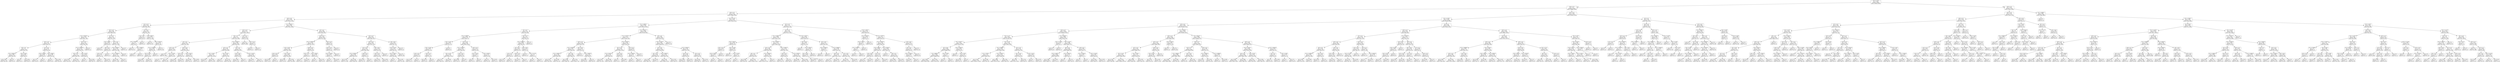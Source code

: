 digraph Tree {
node [shape=box, fontname="helvetica"] ;
edge [fontname="helvetica"] ;
0 [label="x[5] <= 0.305\ngini = 0.244\nsamples = 58645\nvalue = [50295, 8350]"] ;
1 [label="x[24] <= 0.5\ngini = 0.17\nsamples = 53915\nvalue = [48860, 5055]"] ;
0 -> 1 [labeldistance=2.5, labelangle=45, headlabel="True"] ;
2 [label="x[19] <= 0.5\ngini = 0.371\nsamples = 7840\nvalue = [5908, 1932]"] ;
1 -> 2 ;
3 [label="x[10] <= 0.5\ngini = 0.495\nsamples = 2733\nvalue = [1232, 1501]"] ;
2 -> 3 ;
4 [label="x[11] <= 0.5\ngini = 0.447\nsamples = 1042\nvalue = [691, 351]"] ;
3 -> 4 ;
5 [label="x[14] <= 0.5\ngini = 0.38\nsamples = 897\nvalue = [668, 229]"] ;
4 -> 5 ;
6 [label="x[1] <= 59709.5\ngini = 0.243\nsamples = 742\nvalue = [637, 105]"] ;
5 -> 6 ;
7 [label="x[15] <= 0.5\ngini = 0.35\nsamples = 252\nvalue = [195, 57]"] ;
6 -> 7 ;
8 [label="x[9] <= 0.5\ngini = 0.3\nsamples = 185\nvalue = [151, 34]"] ;
7 -> 8 ;
9 [label="x[1] <= 59455.5\ngini = 0.383\nsamples = 124\nvalue = [92, 32]"] ;
8 -> 9 ;
10 [label="gini = 0.364\nsamples = 121\nvalue = [92, 29]"] ;
9 -> 10 ;
11 [label="gini = 0.0\nsamples = 3\nvalue = [0, 3]"] ;
9 -> 11 ;
12 [label="x[5] <= 0.045\ngini = 0.063\nsamples = 61\nvalue = [59, 2]"] ;
8 -> 12 ;
13 [label="gini = 0.0\nsamples = 1\nvalue = [0, 1]"] ;
12 -> 13 ;
14 [label="gini = 0.033\nsamples = 60\nvalue = [59, 1]"] ;
12 -> 14 ;
15 [label="x[7] <= 0.5\ngini = 0.451\nsamples = 67\nvalue = [44, 23]"] ;
7 -> 15 ;
16 [label="x[4] <= 18.065\ngini = 0.095\nsamples = 20\nvalue = [19, 1]"] ;
15 -> 16 ;
17 [label="gini = 0.0\nsamples = 19\nvalue = [19, 0]"] ;
16 -> 17 ;
18 [label="gini = 0.0\nsamples = 1\nvalue = [0, 1]"] ;
16 -> 18 ;
19 [label="x[3] <= 1900.0\ngini = 0.498\nsamples = 47\nvalue = [25, 22]"] ;
15 -> 19 ;
20 [label="gini = 0.0\nsamples = 5\nvalue = [5, 0]"] ;
19 -> 20 ;
21 [label="gini = 0.499\nsamples = 42\nvalue = [20, 22]"] ;
19 -> 21 ;
22 [label="x[6] <= 24.0\ngini = 0.177\nsamples = 490\nvalue = [442, 48]"] ;
6 -> 22 ;
23 [label="x[1] <= 119000.0\ngini = 0.174\nsamples = 489\nvalue = [442, 47]"] ;
22 -> 23 ;
24 [label="x[0] <= 24.5\ngini = 0.2\nsamples = 399\nvalue = [354, 45]"] ;
23 -> 24 ;
25 [label="gini = 0.278\nsamples = 132\nvalue = [110, 22]"] ;
24 -> 25 ;
26 [label="gini = 0.157\nsamples = 267\nvalue = [244, 23]"] ;
24 -> 26 ;
27 [label="x[5] <= 0.015\ngini = 0.043\nsamples = 90\nvalue = [88, 2]"] ;
23 -> 27 ;
28 [label="gini = 0.5\nsamples = 2\nvalue = [1, 1]"] ;
27 -> 28 ;
29 [label="gini = 0.022\nsamples = 88\nvalue = [87, 1]"] ;
27 -> 29 ;
30 [label="gini = 0.0\nsamples = 1\nvalue = [0, 1]"] ;
22 -> 30 ;
31 [label="x[7] <= 0.5\ngini = 0.32\nsamples = 155\nvalue = [31, 124]"] ;
5 -> 31 ;
32 [label="x[5] <= 0.085\ngini = 0.355\nsamples = 26\nvalue = [20, 6]"] ;
31 -> 32 ;
33 [label="gini = 0.0\nsamples = 8\nvalue = [8, 0]"] ;
32 -> 33 ;
34 [label="x[8] <= 0.5\ngini = 0.444\nsamples = 18\nvalue = [12, 6]"] ;
32 -> 34 ;
35 [label="x[6] <= 2.5\ngini = 0.415\nsamples = 17\nvalue = [12, 5]"] ;
34 -> 35 ;
36 [label="gini = 0.0\nsamples = 1\nvalue = [0, 1]"] ;
35 -> 36 ;
37 [label="gini = 0.375\nsamples = 16\nvalue = [12, 4]"] ;
35 -> 37 ;
38 [label="gini = 0.0\nsamples = 1\nvalue = [0, 1]"] ;
34 -> 38 ;
39 [label="x[17] <= 0.5\ngini = 0.156\nsamples = 129\nvalue = [11, 118]"] ;
31 -> 39 ;
40 [label="x[3] <= 30000.0\ngini = 0.144\nsamples = 128\nvalue = [10, 118]"] ;
39 -> 40 ;
41 [label="x[1] <= 134650.0\ngini = 0.132\nsamples = 127\nvalue = [9, 118]"] ;
40 -> 41 ;
42 [label="gini = 0.106\nsamples = 125\nvalue = [7, 118]"] ;
41 -> 42 ;
43 [label="gini = 0.0\nsamples = 2\nvalue = [2, 0]"] ;
41 -> 43 ;
44 [label="gini = 0.0\nsamples = 1\nvalue = [1, 0]"] ;
40 -> 44 ;
45 [label="gini = 0.0\nsamples = 1\nvalue = [1, 0]"] ;
39 -> 45 ;
46 [label="x[7] <= 0.5\ngini = 0.267\nsamples = 145\nvalue = [23, 122]"] ;
4 -> 46 ;
47 [label="x[21] <= 0.5\ngini = 0.18\nsamples = 20\nvalue = [18, 2]"] ;
46 -> 47 ;
48 [label="x[1] <= 59464.0\ngini = 0.1\nsamples = 19\nvalue = [18, 1]"] ;
47 -> 48 ;
49 [label="gini = 0.0\nsamples = 15\nvalue = [15, 0]"] ;
48 -> 49 ;
50 [label="x[1] <= 65663.0\ngini = 0.375\nsamples = 4\nvalue = [3, 1]"] ;
48 -> 50 ;
51 [label="gini = 0.0\nsamples = 1\nvalue = [0, 1]"] ;
50 -> 51 ;
52 [label="gini = 0.0\nsamples = 3\nvalue = [3, 0]"] ;
50 -> 52 ;
53 [label="gini = 0.0\nsamples = 1\nvalue = [0, 1]"] ;
47 -> 53 ;
54 [label="x[3] <= 9800.0\ngini = 0.077\nsamples = 125\nvalue = [5, 120]"] ;
46 -> 54 ;
55 [label="gini = 0.0\nsamples = 51\nvalue = [0, 51]"] ;
54 -> 55 ;
56 [label="x[3] <= 18125.0\ngini = 0.126\nsamples = 74\nvalue = [5, 69]"] ;
54 -> 56 ;
57 [label="x[1] <= 114000.0\ngini = 0.158\nsamples = 58\nvalue = [5, 53]"] ;
56 -> 57 ;
58 [label="x[5] <= 0.195\ngini = 0.131\nsamples = 57\nvalue = [4, 53]"] ;
57 -> 58 ;
59 [label="gini = 0.061\nsamples = 32\nvalue = [1, 31]"] ;
58 -> 59 ;
60 [label="gini = 0.211\nsamples = 25\nvalue = [3, 22]"] ;
58 -> 60 ;
61 [label="gini = 0.0\nsamples = 1\nvalue = [1, 0]"] ;
57 -> 61 ;
62 [label="gini = 0.0\nsamples = 16\nvalue = [0, 16]"] ;
56 -> 62 ;
63 [label="x[1] <= 44954.0\ngini = 0.435\nsamples = 1691\nvalue = [541, 1150]"] ;
3 -> 63 ;
64 [label="x[13] <= 0.5\ngini = 0.271\nsamples = 711\nvalue = [115.0, 596.0]"] ;
63 -> 64 ;
65 [label="x[6] <= 3.5\ngini = 0.3\nsamples = 620\nvalue = [114, 506]"] ;
64 -> 65 ;
66 [label="x[2] <= 2.5\ngini = 0.222\nsamples = 251\nvalue = [32, 219]"] ;
65 -> 66 ;
67 [label="x[14] <= 0.5\ngini = 0.014\nsamples = 138\nvalue = [1, 137]"] ;
66 -> 67 ;
68 [label="gini = 0.0\nsamples = 104\nvalue = [0, 104]"] ;
67 -> 68 ;
69 [label="x[4] <= 12.545\ngini = 0.057\nsamples = 34\nvalue = [1, 33]"] ;
67 -> 69 ;
70 [label="gini = 0.0\nsamples = 1\nvalue = [1, 0]"] ;
69 -> 70 ;
71 [label="gini = 0.0\nsamples = 33\nvalue = [0, 33]"] ;
69 -> 71 ;
72 [label="x[15] <= 0.5\ngini = 0.398\nsamples = 113\nvalue = [31.0, 82.0]"] ;
66 -> 72 ;
73 [label="x[12] <= 0.5\ngini = 0.317\nsamples = 91\nvalue = [18, 73]"] ;
72 -> 73 ;
74 [label="gini = 0.204\nsamples = 78\nvalue = [9, 69]"] ;
73 -> 74 ;
75 [label="gini = 0.426\nsamples = 13\nvalue = [9, 4]"] ;
73 -> 75 ;
76 [label="x[3] <= 7012.5\ngini = 0.483\nsamples = 22\nvalue = [13, 9]"] ;
72 -> 76 ;
77 [label="gini = 0.408\nsamples = 14\nvalue = [10, 4]"] ;
76 -> 77 ;
78 [label="gini = 0.469\nsamples = 8\nvalue = [3, 5]"] ;
76 -> 78 ;
79 [label="x[1] <= 34900.0\ngini = 0.346\nsamples = 369\nvalue = [82, 287]"] ;
65 -> 79 ;
80 [label="x[2] <= 2.5\ngini = 0.245\nsamples = 210\nvalue = [30, 180]"] ;
79 -> 80 ;
81 [label="x[3] <= 1100.0\ngini = 0.04\nsamples = 147\nvalue = [3.0, 144.0]"] ;
80 -> 81 ;
82 [label="gini = 0.444\nsamples = 3\nvalue = [1, 2]"] ;
81 -> 82 ;
83 [label="gini = 0.027\nsamples = 144\nvalue = [2, 142]"] ;
81 -> 83 ;
84 [label="x[5] <= 0.075\ngini = 0.49\nsamples = 63\nvalue = [27, 36]"] ;
80 -> 84 ;
85 [label="gini = 0.0\nsamples = 5\nvalue = [5, 0]"] ;
84 -> 85 ;
86 [label="gini = 0.471\nsamples = 58\nvalue = [22, 36]"] ;
84 -> 86 ;
87 [label="x[2] <= 2.5\ngini = 0.44\nsamples = 159\nvalue = [52, 107]"] ;
79 -> 87 ;
88 [label="x[6] <= 16.5\ngini = 0.056\nsamples = 69\nvalue = [2, 67]"] ;
87 -> 88 ;
89 [label="gini = 0.029\nsamples = 67\nvalue = [1, 66]"] ;
88 -> 89 ;
90 [label="gini = 0.5\nsamples = 2\nvalue = [1, 1]"] ;
88 -> 90 ;
91 [label="x[4] <= 14.675\ngini = 0.494\nsamples = 90\nvalue = [50, 40]"] ;
87 -> 91 ;
92 [label="gini = 0.291\nsamples = 17\nvalue = [14, 3]"] ;
91 -> 92 ;
93 [label="gini = 0.5\nsamples = 73\nvalue = [36, 37]"] ;
91 -> 93 ;
94 [label="x[2] <= 7.5\ngini = 0.022\nsamples = 91\nvalue = [1, 90]"] ;
64 -> 94 ;
95 [label="gini = 0.0\nsamples = 88\nvalue = [0, 88]"] ;
94 -> 95 ;
96 [label="x[5] <= 0.17\ngini = 0.444\nsamples = 3\nvalue = [1, 2]"] ;
94 -> 96 ;
97 [label="gini = 0.0\nsamples = 2\nvalue = [0, 2]"] ;
96 -> 97 ;
98 [label="gini = 0.0\nsamples = 1\nvalue = [1, 0]"] ;
96 -> 98 ;
99 [label="x[2] <= 2.5\ngini = 0.491\nsamples = 980\nvalue = [426, 554]"] ;
63 -> 99 ;
100 [label="x[22] <= 0.5\ngini = 0.156\nsamples = 364\nvalue = [31, 333]"] ;
99 -> 100 ;
101 [label="x[1] <= 109000.0\ngini = 0.141\nsamples = 354\nvalue = [27, 327]"] ;
100 -> 101 ;
102 [label="x[4] <= 13.81\ngini = 0.118\nsamples = 335\nvalue = [21, 314]"] ;
101 -> 102 ;
103 [label="x[13] <= 0.5\ngini = 0.459\nsamples = 14\nvalue = [5, 9]"] ;
102 -> 103 ;
104 [label="gini = 0.496\nsamples = 11\nvalue = [5, 6]"] ;
103 -> 104 ;
105 [label="gini = 0.0\nsamples = 3\nvalue = [0, 3]"] ;
103 -> 105 ;
106 [label="x[4] <= 14.44\ngini = 0.095\nsamples = 321\nvalue = [16, 305]"] ;
102 -> 106 ;
107 [label="gini = 0.269\nsamples = 25\nvalue = [4, 21]"] ;
106 -> 107 ;
108 [label="gini = 0.078\nsamples = 296\nvalue = [12, 284]"] ;
106 -> 108 ;
109 [label="x[20] <= 0.5\ngini = 0.432\nsamples = 19\nvalue = [6, 13]"] ;
101 -> 109 ;
110 [label="x[21] <= 0.5\ngini = 0.5\nsamples = 8\nvalue = [4, 4]"] ;
109 -> 110 ;
111 [label="gini = 0.0\nsamples = 2\nvalue = [2, 0]"] ;
110 -> 111 ;
112 [label="gini = 0.444\nsamples = 6\nvalue = [2, 4]"] ;
110 -> 112 ;
113 [label="x[3] <= 7500.0\ngini = 0.298\nsamples = 11\nvalue = [2, 9]"] ;
109 -> 113 ;
114 [label="gini = 0.0\nsamples = 1\nvalue = [1, 0]"] ;
113 -> 114 ;
115 [label="gini = 0.18\nsamples = 10\nvalue = [1, 9]"] ;
113 -> 115 ;
116 [label="x[15] <= 0.5\ngini = 0.48\nsamples = 10\nvalue = [4, 6]"] ;
100 -> 116 ;
117 [label="x[14] <= 0.5\ngini = 0.375\nsamples = 8\nvalue = [2, 6]"] ;
116 -> 117 ;
118 [label="x[4] <= 18.855\ngini = 0.444\nsamples = 6\nvalue = [2, 4]"] ;
117 -> 118 ;
119 [label="gini = 0.0\nsamples = 3\nvalue = [0, 3]"] ;
118 -> 119 ;
120 [label="gini = 0.444\nsamples = 3\nvalue = [2, 1]"] ;
118 -> 120 ;
121 [label="gini = 0.0\nsamples = 2\nvalue = [0, 2]"] ;
117 -> 121 ;
122 [label="gini = 0.0\nsamples = 2\nvalue = [2, 0]"] ;
116 -> 122 ;
123 [label="x[14] <= 0.5\ngini = 0.46\nsamples = 616\nvalue = [395, 221]"] ;
99 -> 123 ;
124 [label="x[16] <= 0.5\ngini = 0.405\nsamples = 521\nvalue = [374, 147]"] ;
123 -> 124 ;
125 [label="x[11] <= 0.5\ngini = 0.451\nsamples = 401\nvalue = [263, 138]"] ;
124 -> 125 ;
126 [label="x[1] <= 59780.0\ngini = 0.328\nsamples = 324\nvalue = [257, 67]"] ;
125 -> 126 ;
127 [label="gini = 0.442\nsamples = 115\nvalue = [77, 38]"] ;
126 -> 127 ;
128 [label="gini = 0.239\nsamples = 209\nvalue = [180, 29]"] ;
126 -> 128 ;
129 [label="x[18] <= 0.5\ngini = 0.144\nsamples = 77\nvalue = [6, 71]"] ;
125 -> 129 ;
130 [label="gini = 0.123\nsamples = 76\nvalue = [5, 71]"] ;
129 -> 130 ;
131 [label="gini = 0.0\nsamples = 1\nvalue = [1, 0]"] ;
129 -> 131 ;
132 [label="x[6] <= 20.0\ngini = 0.139\nsamples = 120\nvalue = [111, 9]"] ;
124 -> 132 ;
133 [label="x[21] <= 0.5\ngini = 0.125\nsamples = 119\nvalue = [111, 8]"] ;
132 -> 133 ;
134 [label="gini = 0.076\nsamples = 101\nvalue = [97, 4]"] ;
133 -> 134 ;
135 [label="gini = 0.346\nsamples = 18\nvalue = [14, 4]"] ;
133 -> 135 ;
136 [label="gini = 0.0\nsamples = 1\nvalue = [0, 1]"] ;
132 -> 136 ;
137 [label="x[6] <= 20.0\ngini = 0.344\nsamples = 95\nvalue = [21, 74]"] ;
123 -> 137 ;
138 [label="x[5] <= 0.245\ngini = 0.315\nsamples = 92\nvalue = [18, 74]"] ;
137 -> 138 ;
139 [label="x[3] <= 1450.0\ngini = 0.361\nsamples = 76\nvalue = [18, 58]"] ;
138 -> 139 ;
140 [label="gini = 0.0\nsamples = 1\nvalue = [1, 0]"] ;
139 -> 140 ;
141 [label="gini = 0.351\nsamples = 75\nvalue = [17, 58]"] ;
139 -> 141 ;
142 [label="gini = 0.0\nsamples = 16\nvalue = [0, 16]"] ;
138 -> 142 ;
143 [label="gini = 0.0\nsamples = 3\nvalue = [3, 0]"] ;
137 -> 143 ;
144 [label="x[4] <= 13.755\ngini = 0.155\nsamples = 5107\nvalue = [4676, 431]"] ;
2 -> 144 ;
145 [label="x[1] <= 34080.0\ngini = 0.135\nsamples = 3360\nvalue = [3115.0, 245.0]"] ;
144 -> 145 ;
146 [label="x[7] <= 0.5\ngini = 0.31\nsamples = 465\nvalue = [376, 89]"] ;
145 -> 146 ;
147 [label="x[1] <= 19088.0\ngini = 0.297\nsamples = 425\nvalue = [348, 77]"] ;
146 -> 147 ;
148 [label="x[4] <= 13.53\ngini = 0.495\nsamples = 31\nvalue = [14, 17]"] ;
147 -> 148 ;
149 [label="x[5] <= 0.165\ngini = 0.499\nsamples = 27\nvalue = [14, 13]"] ;
148 -> 149 ;
150 [label="x[13] <= 0.5\ngini = 0.245\nsamples = 14\nvalue = [12, 2]"] ;
149 -> 150 ;
151 [label="gini = 0.142\nsamples = 13\nvalue = [12, 1]"] ;
150 -> 151 ;
152 [label="gini = 0.0\nsamples = 1\nvalue = [0, 1]"] ;
150 -> 152 ;
153 [label="x[14] <= 0.5\ngini = 0.26\nsamples = 13\nvalue = [2, 11]"] ;
149 -> 153 ;
154 [label="gini = 0.375\nsamples = 8\nvalue = [2, 6]"] ;
153 -> 154 ;
155 [label="gini = 0.0\nsamples = 5\nvalue = [0, 5]"] ;
153 -> 155 ;
156 [label="gini = 0.0\nsamples = 4\nvalue = [0, 4]"] ;
148 -> 156 ;
157 [label="x[13] <= 0.5\ngini = 0.258\nsamples = 394\nvalue = [334.0, 60.0]"] ;
147 -> 157 ;
158 [label="x[1] <= 33798.0\ngini = 0.193\nsamples = 370\nvalue = [330, 40]"] ;
157 -> 158 ;
159 [label="x[5] <= 0.275\ngini = 0.164\nsamples = 344\nvalue = [313.0, 31.0]"] ;
158 -> 159 ;
160 [label="gini = 0.14\nsamples = 317\nvalue = [293, 24]"] ;
159 -> 160 ;
161 [label="gini = 0.384\nsamples = 27\nvalue = [20, 7]"] ;
159 -> 161 ;
162 [label="x[12] <= 0.5\ngini = 0.453\nsamples = 26\nvalue = [17, 9]"] ;
158 -> 162 ;
163 [label="gini = 0.388\nsamples = 19\nvalue = [14, 5]"] ;
162 -> 163 ;
164 [label="gini = 0.49\nsamples = 7\nvalue = [3, 4]"] ;
162 -> 164 ;
165 [label="x[10] <= 0.5\ngini = 0.278\nsamples = 24\nvalue = [4, 20]"] ;
157 -> 165 ;
166 [label="x[4] <= 13.04\ngini = 0.444\nsamples = 3\nvalue = [2, 1]"] ;
165 -> 166 ;
167 [label="gini = 0.0\nsamples = 2\nvalue = [2, 0]"] ;
166 -> 167 ;
168 [label="gini = 0.0\nsamples = 1\nvalue = [0, 1]"] ;
166 -> 168 ;
169 [label="x[3] <= 6200.0\ngini = 0.172\nsamples = 21\nvalue = [2, 19]"] ;
165 -> 169 ;
170 [label="gini = 0.0\nsamples = 15\nvalue = [0, 15]"] ;
169 -> 170 ;
171 [label="gini = 0.444\nsamples = 6\nvalue = [2, 4]"] ;
169 -> 171 ;
172 [label="x[6] <= 14.5\ngini = 0.42\nsamples = 40\nvalue = [28, 12]"] ;
146 -> 172 ;
173 [label="x[1] <= 32500.0\ngini = 0.388\nsamples = 38\nvalue = [28, 10]"] ;
172 -> 173 ;
174 [label="x[2] <= 6.5\ngini = 0.264\nsamples = 32\nvalue = [27, 5]"] ;
173 -> 174 ;
175 [label="x[2] <= 1.5\ngini = 0.137\nsamples = 27\nvalue = [25, 2]"] ;
174 -> 175 ;
176 [label="gini = 0.32\nsamples = 10\nvalue = [8, 2]"] ;
175 -> 176 ;
177 [label="gini = 0.0\nsamples = 17\nvalue = [17, 0]"] ;
175 -> 177 ;
178 [label="x[16] <= 0.5\ngini = 0.48\nsamples = 5\nvalue = [2, 3]"] ;
174 -> 178 ;
179 [label="gini = 0.375\nsamples = 4\nvalue = [1, 3]"] ;
178 -> 179 ;
180 [label="gini = 0.0\nsamples = 1\nvalue = [1, 0]"] ;
178 -> 180 ;
181 [label="x[0] <= 33.0\ngini = 0.278\nsamples = 6\nvalue = [1, 5]"] ;
173 -> 181 ;
182 [label="gini = 0.0\nsamples = 4\nvalue = [0, 4]"] ;
181 -> 182 ;
183 [label="x[4] <= 12.725\ngini = 0.5\nsamples = 2\nvalue = [1, 1]"] ;
181 -> 183 ;
184 [label="gini = 0.0\nsamples = 1\nvalue = [0, 1]"] ;
183 -> 184 ;
185 [label="gini = 0.0\nsamples = 1\nvalue = [1, 0]"] ;
183 -> 185 ;
186 [label="gini = 0.0\nsamples = 2\nvalue = [0, 2]"] ;
172 -> 186 ;
187 [label="x[1] <= 59181.5\ngini = 0.102\nsamples = 2895\nvalue = [2739, 156]"] ;
145 -> 187 ;
188 [label="x[1] <= 53750.0\ngini = 0.15\nsamples = 1273\nvalue = [1169, 104]"] ;
187 -> 188 ;
189 [label="x[13] <= 0.5\ngini = 0.125\nsamples = 1045\nvalue = [975, 70]"] ;
188 -> 189 ;
190 [label="x[1] <= 44208.0\ngini = 0.107\nsamples = 971\nvalue = [916, 55]"] ;
189 -> 190 ;
191 [label="x[1] <= 43900.0\ngini = 0.149\nsamples = 468\nvalue = [430, 38]"] ;
190 -> 191 ;
192 [label="gini = 0.111\nsamples = 441\nvalue = [415, 26]"] ;
191 -> 192 ;
193 [label="gini = 0.494\nsamples = 27\nvalue = [15, 12]"] ;
191 -> 193 ;
194 [label="x[6] <= 8.5\ngini = 0.065\nsamples = 503\nvalue = [486, 17]"] ;
190 -> 194 ;
195 [label="gini = 0.049\nsamples = 396\nvalue = [386, 10]"] ;
194 -> 195 ;
196 [label="gini = 0.122\nsamples = 107\nvalue = [100.0, 7.0]"] ;
194 -> 196 ;
197 [label="x[0] <= 23.5\ngini = 0.323\nsamples = 74\nvalue = [59, 15]"] ;
189 -> 197 ;
198 [label="gini = 0.0\nsamples = 6\nvalue = [0, 6]"] ;
197 -> 198 ;
199 [label="x[1] <= 49635.0\ngini = 0.23\nsamples = 68\nvalue = [59, 9]"] ;
197 -> 199 ;
200 [label="gini = 0.382\nsamples = 35\nvalue = [26, 9]"] ;
199 -> 200 ;
201 [label="gini = 0.0\nsamples = 33\nvalue = [33, 0]"] ;
199 -> 201 ;
202 [label="x[3] <= 15500.0\ngini = 0.254\nsamples = 228\nvalue = [194, 34]"] ;
188 -> 202 ;
203 [label="x[2] <= 11.5\ngini = 0.229\nsamples = 220\nvalue = [191.0, 29.0]"] ;
202 -> 203 ;
204 [label="x[1] <= 54126.0\ngini = 0.201\nsamples = 212\nvalue = [188, 24]"] ;
203 -> 204 ;
205 [label="gini = 0.422\nsamples = 53\nvalue = [37, 16]"] ;
204 -> 205 ;
206 [label="gini = 0.096\nsamples = 159\nvalue = [151, 8]"] ;
204 -> 206 ;
207 [label="x[6] <= 6.5\ngini = 0.469\nsamples = 8\nvalue = [3, 5]"] ;
203 -> 207 ;
208 [label="gini = 0.0\nsamples = 1\nvalue = [1, 0]"] ;
207 -> 208 ;
209 [label="gini = 0.408\nsamples = 7\nvalue = [2, 5]"] ;
207 -> 209 ;
210 [label="x[2] <= 5.5\ngini = 0.469\nsamples = 8\nvalue = [3, 5]"] ;
202 -> 210 ;
211 [label="x[3] <= 16500.0\ngini = 0.48\nsamples = 5\nvalue = [3, 2]"] ;
210 -> 211 ;
212 [label="gini = 0.0\nsamples = 2\nvalue = [0, 2]"] ;
211 -> 212 ;
213 [label="gini = 0.0\nsamples = 3\nvalue = [3, 0]"] ;
211 -> 213 ;
214 [label="gini = 0.0\nsamples = 3\nvalue = [0, 3]"] ;
210 -> 214 ;
215 [label="x[9] <= 0.5\ngini = 0.062\nsamples = 1622\nvalue = [1570, 52]"] ;
187 -> 215 ;
216 [label="x[3] <= 17450.0\ngini = 0.065\nsamples = 1548\nvalue = [1496, 52]"] ;
215 -> 216 ;
217 [label="x[7] <= 0.5\ngini = 0.052\nsamples = 1355\nvalue = [1319, 36]"] ;
216 -> 217 ;
218 [label="x[2] <= 12.5\ngini = 0.034\nsamples = 700\nvalue = [688, 12]"] ;
217 -> 218 ;
219 [label="gini = 0.031\nsamples = 692\nvalue = [681, 11]"] ;
218 -> 219 ;
220 [label="gini = 0.219\nsamples = 8\nvalue = [7, 1]"] ;
218 -> 220 ;
221 [label="x[1] <= 78200.0\ngini = 0.071\nsamples = 655\nvalue = [631, 24]"] ;
217 -> 221 ;
222 [label="gini = 0.126\nsamples = 310\nvalue = [289.0, 21.0]"] ;
221 -> 222 ;
223 [label="gini = 0.017\nsamples = 345\nvalue = [342, 3]"] ;
221 -> 223 ;
224 [label="x[1] <= 95500.0\ngini = 0.152\nsamples = 193\nvalue = [177, 16]"] ;
216 -> 224 ;
225 [label="x[14] <= 0.5\ngini = 0.249\nsamples = 89\nvalue = [76, 13]"] ;
224 -> 225 ;
226 [label="gini = 0.188\nsamples = 76\nvalue = [68, 8]"] ;
225 -> 226 ;
227 [label="gini = 0.473\nsamples = 13\nvalue = [8, 5]"] ;
225 -> 227 ;
228 [label="x[11] <= 0.5\ngini = 0.056\nsamples = 104\nvalue = [101, 3]"] ;
224 -> 228 ;
229 [label="gini = 0.022\nsamples = 89\nvalue = [88, 1]"] ;
228 -> 229 ;
230 [label="gini = 0.231\nsamples = 15\nvalue = [13, 2]"] ;
228 -> 230 ;
231 [label="gini = 0.0\nsamples = 74\nvalue = [74, 0]"] ;
215 -> 231 ;
232 [label="x[12] <= 0.5\ngini = 0.19\nsamples = 1747\nvalue = [1561, 186]"] ;
144 -> 232 ;
233 [label="x[13] <= 0.5\ngini = 0.213\nsamples = 1332\nvalue = [1171, 161]"] ;
232 -> 233 ;
234 [label="x[1] <= 19600.0\ngini = 0.188\nsamples = 1132\nvalue = [1013, 119]"] ;
233 -> 234 ;
235 [label="x[3] <= 2875.0\ngini = 0.499\nsamples = 19\nvalue = [9, 10]"] ;
234 -> 235 ;
236 [label="x[0] <= 21.5\ngini = 0.219\nsamples = 8\nvalue = [7, 1]"] ;
235 -> 236 ;
237 [label="x[3] <= 1250.0\ngini = 0.444\nsamples = 3\nvalue = [2, 1]"] ;
236 -> 237 ;
238 [label="gini = 0.0\nsamples = 2\nvalue = [2, 0]"] ;
237 -> 238 ;
239 [label="gini = 0.0\nsamples = 1\nvalue = [0, 1]"] ;
237 -> 239 ;
240 [label="gini = 0.0\nsamples = 5\nvalue = [5, 0]"] ;
236 -> 240 ;
241 [label="x[5] <= 0.105\ngini = 0.298\nsamples = 11\nvalue = [2, 9]"] ;
235 -> 241 ;
242 [label="gini = 0.0\nsamples = 1\nvalue = [1, 0]"] ;
241 -> 242 ;
243 [label="x[4] <= 14.535\ngini = 0.18\nsamples = 10\nvalue = [1, 9]"] ;
241 -> 243 ;
244 [label="gini = 0.0\nsamples = 8\nvalue = [0, 8]"] ;
243 -> 244 ;
245 [label="gini = 0.5\nsamples = 2\nvalue = [1, 1]"] ;
243 -> 245 ;
246 [label="x[1] <= 46950.0\ngini = 0.177\nsamples = 1113\nvalue = [1004, 109]"] ;
234 -> 246 ;
247 [label="x[14] <= 0.5\ngini = 0.265\nsamples = 388\nvalue = [327, 61]"] ;
246 -> 247 ;
248 [label="x[6] <= 3.5\ngini = 0.227\nsamples = 245\nvalue = [213, 32]"] ;
247 -> 248 ;
249 [label="gini = 0.288\nsamples = 103\nvalue = [85, 18]"] ;
248 -> 249 ;
250 [label="gini = 0.178\nsamples = 142\nvalue = [128.0, 14.0]"] ;
248 -> 250 ;
251 [label="x[1] <= 46200.0\ngini = 0.323\nsamples = 143\nvalue = [114, 29]"] ;
247 -> 251 ;
252 [label="gini = 0.31\nsamples = 141\nvalue = [114.0, 27.0]"] ;
251 -> 252 ;
253 [label="gini = 0.0\nsamples = 2\nvalue = [0, 2]"] ;
251 -> 253 ;
254 [label="x[1] <= 53832.0\ngini = 0.124\nsamples = 725\nvalue = [677, 48]"] ;
246 -> 254 ;
255 [label="x[15] <= 0.5\ngini = 0.051\nsamples = 153\nvalue = [149, 4]"] ;
254 -> 255 ;
256 [label="gini = 0.067\nsamples = 115\nvalue = [111, 4]"] ;
255 -> 256 ;
257 [label="gini = 0.0\nsamples = 38\nvalue = [38, 0]"] ;
255 -> 257 ;
258 [label="x[1] <= 54450.0\ngini = 0.142\nsamples = 572\nvalue = [528, 44]"] ;
254 -> 258 ;
259 [label="gini = 0.386\nsamples = 23\nvalue = [17, 6]"] ;
258 -> 259 ;
260 [label="gini = 0.129\nsamples = 549\nvalue = [511, 38]"] ;
258 -> 260 ;
261 [label="x[3] <= 4100.0\ngini = 0.332\nsamples = 200\nvalue = [158, 42]"] ;
233 -> 261 ;
262 [label="x[0] <= 23.5\ngini = 0.499\nsamples = 27\nvalue = [13, 14]"] ;
261 -> 262 ;
263 [label="gini = 0.0\nsamples = 7\nvalue = [0, 7]"] ;
262 -> 263 ;
264 [label="x[1] <= 47842.0\ngini = 0.455\nsamples = 20\nvalue = [13, 7]"] ;
262 -> 264 ;
265 [label="x[5] <= 0.15\ngini = 0.486\nsamples = 12\nvalue = [5, 7]"] ;
264 -> 265 ;
266 [label="gini = 0.469\nsamples = 8\nvalue = [5, 3]"] ;
265 -> 266 ;
267 [label="gini = 0.0\nsamples = 4\nvalue = [0, 4]"] ;
265 -> 267 ;
268 [label="gini = 0.0\nsamples = 8\nvalue = [8, 0]"] ;
264 -> 268 ;
269 [label="x[0] <= 23.5\ngini = 0.271\nsamples = 173\nvalue = [145, 28]"] ;
261 -> 269 ;
270 [label="x[3] <= 24000.0\ngini = 0.278\nsamples = 6\nvalue = [1, 5]"] ;
269 -> 270 ;
271 [label="gini = 0.0\nsamples = 5\nvalue = [0, 5]"] ;
270 -> 271 ;
272 [label="gini = 0.0\nsamples = 1\nvalue = [1, 0]"] ;
270 -> 272 ;
273 [label="x[1] <= 46998.0\ngini = 0.238\nsamples = 167\nvalue = [144, 23]"] ;
269 -> 273 ;
274 [label="x[10] <= 0.5\ngini = 0.491\nsamples = 23\nvalue = [13.0, 10.0]"] ;
273 -> 274 ;
275 [label="gini = 0.0\nsamples = 10\nvalue = [10, 0]"] ;
274 -> 275 ;
276 [label="gini = 0.355\nsamples = 13\nvalue = [3, 10]"] ;
274 -> 276 ;
277 [label="x[2] <= 13.5\ngini = 0.164\nsamples = 144\nvalue = [131, 13]"] ;
273 -> 277 ;
278 [label="gini = 0.147\nsamples = 138\nvalue = [127.0, 11.0]"] ;
277 -> 278 ;
279 [label="gini = 0.444\nsamples = 6\nvalue = [4, 2]"] ;
277 -> 279 ;
280 [label="x[3] <= 1550.0\ngini = 0.113\nsamples = 415\nvalue = [390, 25]"] ;
232 -> 280 ;
281 [label="x[1] <= 27600.0\ngini = 0.375\nsamples = 16\nvalue = [12, 4]"] ;
280 -> 281 ;
282 [label="x[3] <= 1100.0\ngini = 0.32\nsamples = 5\nvalue = [1, 4]"] ;
281 -> 282 ;
283 [label="x[1] <= 24600.0\ngini = 0.5\nsamples = 2\nvalue = [1, 1]"] ;
282 -> 283 ;
284 [label="gini = 0.0\nsamples = 1\nvalue = [0, 1]"] ;
283 -> 284 ;
285 [label="gini = 0.0\nsamples = 1\nvalue = [1, 0]"] ;
283 -> 285 ;
286 [label="gini = 0.0\nsamples = 3\nvalue = [0, 3]"] ;
282 -> 286 ;
287 [label="gini = 0.0\nsamples = 11\nvalue = [11, 0]"] ;
281 -> 287 ;
288 [label="x[1] <= 72500.0\ngini = 0.1\nsamples = 399\nvalue = [378, 21]"] ;
280 -> 288 ;
289 [label="x[1] <= 43600.0\ngini = 0.124\nsamples = 285\nvalue = [266, 19]"] ;
288 -> 289 ;
290 [label="x[3] <= 9650.0\ngini = 0.038\nsamples = 102\nvalue = [100, 2]"] ;
289 -> 290 ;
291 [label="x[0] <= 35.0\ngini = 0.022\nsamples = 92\nvalue = [91, 1]"] ;
290 -> 291 ;
292 [label="gini = 0.0\nsamples = 84\nvalue = [84, 0]"] ;
291 -> 292 ;
293 [label="gini = 0.219\nsamples = 8\nvalue = [7, 1]"] ;
291 -> 293 ;
294 [label="x[2] <= 5.5\ngini = 0.18\nsamples = 10\nvalue = [9, 1]"] ;
290 -> 294 ;
295 [label="gini = 0.0\nsamples = 7\nvalue = [7, 0]"] ;
294 -> 295 ;
296 [label="gini = 0.444\nsamples = 3\nvalue = [2, 1]"] ;
294 -> 296 ;
297 [label="x[1] <= 44200.0\ngini = 0.169\nsamples = 183\nvalue = [166, 17]"] ;
289 -> 297 ;
298 [label="gini = 0.0\nsamples = 2\nvalue = [0, 2]"] ;
297 -> 298 ;
299 [label="x[6] <= 4.5\ngini = 0.152\nsamples = 181\nvalue = [166, 15]"] ;
297 -> 299 ;
300 [label="gini = 0.088\nsamples = 130\nvalue = [124, 6]"] ;
299 -> 300 ;
301 [label="gini = 0.291\nsamples = 51\nvalue = [42, 9]"] ;
299 -> 301 ;
302 [label="x[0] <= 24.5\ngini = 0.034\nsamples = 114\nvalue = [112, 2]"] ;
288 -> 302 ;
303 [label="x[2] <= 3.5\ngini = 0.091\nsamples = 42\nvalue = [40, 2]"] ;
302 -> 303 ;
304 [label="x[3] <= 12500.0\ngini = 0.298\nsamples = 11\nvalue = [9, 2]"] ;
303 -> 304 ;
305 [label="gini = 0.444\nsamples = 6\nvalue = [4, 2]"] ;
304 -> 305 ;
306 [label="gini = 0.0\nsamples = 5\nvalue = [5, 0]"] ;
304 -> 306 ;
307 [label="gini = 0.0\nsamples = 31\nvalue = [31, 0]"] ;
303 -> 307 ;
308 [label="gini = 0.0\nsamples = 72\nvalue = [72, 0]"] ;
302 -> 308 ;
309 [label="x[21] <= 0.5\ngini = 0.126\nsamples = 46075\nvalue = [42952, 3123]"] ;
1 -> 309 ;
310 [label="x[4] <= 14.385\ngini = 0.119\nsamples = 45685\nvalue = [42785, 2900]"] ;
309 -> 310 ;
311 [label="x[10] <= 0.5\ngini = 0.078\nsamples = 43237\nvalue = [41489, 1748]"] ;
310 -> 311 ;
312 [label="x[16] <= 0.5\ngini = 0.043\nsamples = 22486\nvalue = [21995.0, 491.0]"] ;
311 -> 312 ;
313 [label="x[4] <= 11.13\ngini = 0.05\nsamples = 18255\nvalue = [17782, 473]"] ;
312 -> 313 ;
314 [label="x[3] <= 25237.5\ngini = 0.03\nsamples = 13951\nvalue = [13741, 210]"] ;
313 -> 314 ;
315 [label="x[2] <= 30.5\ngini = 0.029\nsamples = 13893\nvalue = [13689, 204]"] ;
314 -> 315 ;
316 [label="x[1] <= 88064.0\ngini = 0.029\nsamples = 13891\nvalue = [13688, 203]"] ;
315 -> 316 ;
317 [label="gini = 0.035\nsamples = 10161\nvalue = [9978, 183]"] ;
316 -> 317 ;
318 [label="gini = 0.011\nsamples = 3730\nvalue = [3710, 20]"] ;
316 -> 318 ;
319 [label="x[4] <= 9.825\ngini = 0.5\nsamples = 2\nvalue = [1, 1]"] ;
315 -> 319 ;
320 [label="gini = 0.0\nsamples = 1\nvalue = [1, 0]"] ;
319 -> 320 ;
321 [label="gini = 0.0\nsamples = 1\nvalue = [0, 1]"] ;
319 -> 321 ;
322 [label="x[3] <= 25925.0\ngini = 0.185\nsamples = 58\nvalue = [52, 6]"] ;
314 -> 322 ;
323 [label="gini = 0.0\nsamples = 1\nvalue = [0, 1]"] ;
322 -> 323 ;
324 [label="x[5] <= 0.295\ngini = 0.16\nsamples = 57\nvalue = [52, 5]"] ;
322 -> 324 ;
325 [label="gini = 0.135\nsamples = 55\nvalue = [51, 4]"] ;
324 -> 325 ;
326 [label="gini = 0.5\nsamples = 2\nvalue = [1, 1]"] ;
324 -> 326 ;
327 [label="x[4] <= 14.04\ngini = 0.115\nsamples = 4304\nvalue = [4041, 263]"] ;
313 -> 327 ;
328 [label="x[1] <= 79699.5\ngini = 0.105\nsamples = 4140\nvalue = [3910, 230]"] ;
327 -> 328 ;
329 [label="x[1] <= 77050.0\ngini = 0.14\nsamples = 2517\nvalue = [2326, 191]"] ;
328 -> 329 ;
330 [label="gini = 0.134\nsamples = 2469\nvalue = [2291.0, 178.0]"] ;
329 -> 330 ;
331 [label="gini = 0.395\nsamples = 48\nvalue = [35, 13]"] ;
329 -> 331 ;
332 [label="x[1] <= 97875.0\ngini = 0.047\nsamples = 1623\nvalue = [1584, 39]"] ;
328 -> 332 ;
333 [label="gini = 0.069\nsamples = 699\nvalue = [674.0, 25.0]"] ;
332 -> 333 ;
334 [label="gini = 0.03\nsamples = 924\nvalue = [910, 14]"] ;
332 -> 334 ;
335 [label="x[11] <= 0.5\ngini = 0.321\nsamples = 164\nvalue = [131, 33]"] ;
327 -> 335 ;
336 [label="x[4] <= 14.24\ngini = 0.267\nsamples = 145\nvalue = [122, 23]"] ;
335 -> 336 ;
337 [label="gini = 0.38\nsamples = 55\nvalue = [41.0, 14.0]"] ;
336 -> 337 ;
338 [label="gini = 0.18\nsamples = 90\nvalue = [81, 9]"] ;
336 -> 338 ;
339 [label="x[4] <= 14.24\ngini = 0.499\nsamples = 19\nvalue = [9, 10]"] ;
335 -> 339 ;
340 [label="gini = 0.0\nsamples = 7\nvalue = [0, 7]"] ;
339 -> 340 ;
341 [label="gini = 0.375\nsamples = 12\nvalue = [9, 3]"] ;
339 -> 341 ;
342 [label="x[1] <= 19000.0\ngini = 0.008\nsamples = 4231\nvalue = [4213, 18]"] ;
312 -> 342 ;
343 [label="x[4] <= 11.785\ngini = 0.245\nsamples = 7\nvalue = [6, 1]"] ;
342 -> 343 ;
344 [label="gini = 0.0\nsamples = 6\nvalue = [6, 0]"] ;
343 -> 344 ;
345 [label="gini = 0.0\nsamples = 1\nvalue = [0, 1]"] ;
343 -> 345 ;
346 [label="x[4] <= 13.165\ngini = 0.008\nsamples = 4224\nvalue = [4207, 17]"] ;
342 -> 346 ;
347 [label="x[8] <= 0.5\ngini = 0.005\nsamples = 4005\nvalue = [3995, 10]"] ;
346 -> 347 ;
348 [label="x[3] <= 24625.0\ngini = 0.005\nsamples = 3988\nvalue = [3979, 9]"] ;
347 -> 348 ;
349 [label="gini = 0.004\nsamples = 3911\nvalue = [3904, 7]"] ;
348 -> 349 ;
350 [label="gini = 0.051\nsamples = 77\nvalue = [75, 2]"] ;
348 -> 350 ;
351 [label="x[1] <= 33002.0\ngini = 0.111\nsamples = 17\nvalue = [16, 1]"] ;
347 -> 351 ;
352 [label="gini = 0.0\nsamples = 1\nvalue = [0, 1]"] ;
351 -> 352 ;
353 [label="gini = 0.0\nsamples = 16\nvalue = [16, 0]"] ;
351 -> 353 ;
354 [label="x[19] <= 0.5\ngini = 0.062\nsamples = 219\nvalue = [212, 7]"] ;
346 -> 354 ;
355 [label="x[1] <= 41500.0\ngini = 0.219\nsamples = 8\nvalue = [7, 1]"] ;
354 -> 355 ;
356 [label="gini = 0.0\nsamples = 1\nvalue = [0, 1]"] ;
355 -> 356 ;
357 [label="gini = 0.0\nsamples = 7\nvalue = [7, 0]"] ;
355 -> 357 ;
358 [label="x[4] <= 14.265\ngini = 0.055\nsamples = 211\nvalue = [205, 6]"] ;
354 -> 358 ;
359 [label="gini = 0.042\nsamples = 188\nvalue = [184, 4]"] ;
358 -> 359 ;
360 [label="gini = 0.159\nsamples = 23\nvalue = [21, 2]"] ;
358 -> 360 ;
361 [label="x[1] <= 34896.0\ngini = 0.114\nsamples = 20751\nvalue = [19494, 1257]"] ;
311 -> 361 ;
362 [label="x[20] <= 0.5\ngini = 0.239\nsamples = 3489\nvalue = [3006, 483]"] ;
361 -> 362 ;
363 [label="x[13] <= 0.5\ngini = 0.231\nsamples = 3468\nvalue = [3005, 463]"] ;
362 -> 363 ;
364 [label="x[17] <= 0.5\ngini = 0.197\nsamples = 3355\nvalue = [2984, 371]"] ;
363 -> 364 ;
365 [label="x[4] <= 11.05\ngini = 0.237\nsamples = 2138\nvalue = [1845, 293]"] ;
364 -> 365 ;
366 [label="gini = 0.178\nsamples = 869\nvalue = [783, 86]"] ;
365 -> 366 ;
367 [label="gini = 0.273\nsamples = 1269\nvalue = [1062.0, 207.0]"] ;
365 -> 367 ;
368 [label="x[3] <= 7362.5\ngini = 0.12\nsamples = 1217\nvalue = [1139, 78]"] ;
364 -> 368 ;
369 [label="gini = 0.099\nsamples = 1072\nvalue = [1016, 56]"] ;
368 -> 369 ;
370 [label="gini = 0.257\nsamples = 145\nvalue = [123, 22]"] ;
368 -> 370 ;
371 [label="x[19] <= 0.5\ngini = 0.303\nsamples = 113\nvalue = [21, 92]"] ;
363 -> 371 ;
372 [label="x[4] <= 8.735\ngini = 0.366\nsamples = 87\nvalue = [21, 66]"] ;
371 -> 372 ;
373 [label="gini = 0.48\nsamples = 35\nvalue = [14, 21]"] ;
372 -> 373 ;
374 [label="gini = 0.233\nsamples = 52\nvalue = [7, 45]"] ;
372 -> 374 ;
375 [label="gini = 0.0\nsamples = 26\nvalue = [0, 26]"] ;
371 -> 375 ;
376 [label="x[3] <= 2100.0\ngini = 0.091\nsamples = 21\nvalue = [1, 20]"] ;
362 -> 376 ;
377 [label="gini = 0.0\nsamples = 1\nvalue = [1, 0]"] ;
376 -> 377 ;
378 [label="gini = 0.0\nsamples = 20\nvalue = [0, 20]"] ;
376 -> 378 ;
379 [label="x[1] <= 59513.5\ngini = 0.086\nsamples = 17262\nvalue = [16488, 774]"] ;
361 -> 379 ;
380 [label="x[20] <= 0.5\ngini = 0.11\nsamples = 9336\nvalue = [8789, 547]"] ;
379 -> 380 ;
381 [label="x[13] <= 0.5\ngini = 0.1\nsamples = 9258\nvalue = [8768, 490]"] ;
380 -> 381 ;
382 [label="x[1] <= 58629.0\ngini = 0.085\nsamples = 8796\nvalue = [8407, 389]"] ;
381 -> 382 ;
383 [label="gini = 0.081\nsamples = 8714\nvalue = [8345, 369]"] ;
382 -> 383 ;
384 [label="gini = 0.369\nsamples = 82\nvalue = [62, 20]"] ;
382 -> 384 ;
385 [label="x[0] <= 23.5\ngini = 0.342\nsamples = 462\nvalue = [361, 101]"] ;
381 -> 385 ;
386 [label="gini = 0.0\nsamples = 12\nvalue = [0, 12]"] ;
385 -> 386 ;
387 [label="gini = 0.317\nsamples = 450\nvalue = [361, 89]"] ;
385 -> 387 ;
388 [label="x[15] <= 0.5\ngini = 0.393\nsamples = 78\nvalue = [21, 57]"] ;
380 -> 388 ;
389 [label="x[1] <= 46056.5\ngini = 0.334\nsamples = 66\nvalue = [14, 52]"] ;
388 -> 389 ;
390 [label="gini = 0.133\nsamples = 28\nvalue = [2, 26]"] ;
389 -> 390 ;
391 [label="gini = 0.432\nsamples = 38\nvalue = [12, 26]"] ;
389 -> 391 ;
392 [label="x[1] <= 48498.0\ngini = 0.486\nsamples = 12\nvalue = [7, 5]"] ;
388 -> 392 ;
393 [label="gini = 0.0\nsamples = 4\nvalue = [4, 0]"] ;
392 -> 393 ;
394 [label="gini = 0.469\nsamples = 8\nvalue = [3, 5]"] ;
392 -> 394 ;
395 [label="x[20] <= 0.5\ngini = 0.056\nsamples = 7926\nvalue = [7699, 227]"] ;
379 -> 395 ;
396 [label="x[3] <= 17450.0\ngini = 0.053\nsamples = 7893\nvalue = [7679, 214]"] ;
395 -> 396 ;
397 [label="x[13] <= 0.5\ngini = 0.045\nsamples = 7099\nvalue = [6937, 162]"] ;
396 -> 397 ;
398 [label="gini = 0.038\nsamples = 6194\nvalue = [6074, 120]"] ;
397 -> 398 ;
399 [label="gini = 0.089\nsamples = 905\nvalue = [863, 42]"] ;
397 -> 399 ;
400 [label="x[5] <= 0.255\ngini = 0.122\nsamples = 794\nvalue = [742, 52]"] ;
396 -> 400 ;
401 [label="gini = 0.07\nsamples = 496\nvalue = [478, 18]"] ;
400 -> 401 ;
402 [label="gini = 0.202\nsamples = 298\nvalue = [264, 34]"] ;
400 -> 402 ;
403 [label="x[1] <= 90000.0\ngini = 0.478\nsamples = 33\nvalue = [20, 13]"] ;
395 -> 403 ;
404 [label="x[2] <= 2.5\ngini = 0.49\nsamples = 21\nvalue = [9, 12]"] ;
403 -> 404 ;
405 [label="gini = 0.0\nsamples = 10\nvalue = [0, 10]"] ;
404 -> 405 ;
406 [label="gini = 0.298\nsamples = 11\nvalue = [9, 2]"] ;
404 -> 406 ;
407 [label="x[5] <= 0.065\ngini = 0.153\nsamples = 12\nvalue = [11, 1]"] ;
403 -> 407 ;
408 [label="gini = 0.5\nsamples = 2\nvalue = [1, 1]"] ;
407 -> 408 ;
409 [label="gini = 0.0\nsamples = 10\nvalue = [10, 0]"] ;
407 -> 409 ;
410 [label="x[2] <= 2.5\ngini = 0.498\nsamples = 2448\nvalue = [1296, 1152]"] ;
310 -> 410 ;
411 [label="x[19] <= 0.5\ngini = 0.442\nsamples = 902\nvalue = [298, 604]"] ;
410 -> 411 ;
412 [label="x[7] <= 0.5\ngini = 0.319\nsamples = 723\nvalue = [144, 579]"] ;
411 -> 412 ;
413 [label="x[15] <= 0.5\ngini = 0.183\nsamples = 568\nvalue = [58, 510]"] ;
412 -> 413 ;
414 [label="x[9] <= 0.5\ngini = 0.153\nsamples = 455\nvalue = [38, 417]"] ;
413 -> 414 ;
415 [label="x[1] <= 119500.0\ngini = 0.067\nsamples = 431\nvalue = [15, 416]"] ;
414 -> 415 ;
416 [label="gini = 0.055\nsamples = 423\nvalue = [12, 411]"] ;
415 -> 416 ;
417 [label="gini = 0.469\nsamples = 8\nvalue = [3, 5]"] ;
415 -> 417 ;
418 [label="x[0] <= 24.5\ngini = 0.08\nsamples = 24\nvalue = [23, 1]"] ;
414 -> 418 ;
419 [label="gini = 0.219\nsamples = 8\nvalue = [7, 1]"] ;
418 -> 419 ;
420 [label="gini = 0.0\nsamples = 16\nvalue = [16, 0]"] ;
418 -> 420 ;
421 [label="x[9] <= 0.5\ngini = 0.291\nsamples = 113\nvalue = [20, 93]"] ;
413 -> 421 ;
422 [label="x[0] <= 56.0\ngini = 0.146\nsamples = 101\nvalue = [8, 93]"] ;
421 -> 422 ;
423 [label="gini = 0.114\nsamples = 99\nvalue = [6, 93]"] ;
422 -> 423 ;
424 [label="gini = 0.0\nsamples = 2\nvalue = [2, 0]"] ;
422 -> 424 ;
425 [label="gini = 0.0\nsamples = 12\nvalue = [12, 0]"] ;
421 -> 425 ;
426 [label="x[14] <= 0.5\ngini = 0.494\nsamples = 155\nvalue = [86, 69]"] ;
412 -> 426 ;
427 [label="x[11] <= 0.5\ngini = 0.439\nsamples = 126\nvalue = [85, 41]"] ;
426 -> 427 ;
428 [label="x[4] <= 17.235\ngini = 0.267\nsamples = 101\nvalue = [85, 16]"] ;
427 -> 428 ;
429 [label="gini = 0.211\nsamples = 92\nvalue = [81, 11]"] ;
428 -> 429 ;
430 [label="gini = 0.494\nsamples = 9\nvalue = [4, 5]"] ;
428 -> 430 ;
431 [label="gini = 0.0\nsamples = 25\nvalue = [0, 25]"] ;
427 -> 431 ;
432 [label="x[2] <= 1.5\ngini = 0.067\nsamples = 29\nvalue = [1, 28]"] ;
426 -> 432 ;
433 [label="gini = 0.0\nsamples = 17\nvalue = [0, 17]"] ;
432 -> 433 ;
434 [label="x[1] <= 60325.0\ngini = 0.153\nsamples = 12\nvalue = [1, 11]"] ;
432 -> 434 ;
435 [label="gini = 0.0\nsamples = 8\nvalue = [0, 8]"] ;
434 -> 435 ;
436 [label="gini = 0.375\nsamples = 4\nvalue = [1, 3]"] ;
434 -> 436 ;
437 [label="x[1] <= 34496.0\ngini = 0.24\nsamples = 179\nvalue = [154, 25]"] ;
411 -> 437 ;
438 [label="x[0] <= 37.0\ngini = 0.422\nsamples = 33\nvalue = [23, 10]"] ;
437 -> 438 ;
439 [label="x[5] <= 0.205\ngini = 0.383\nsamples = 31\nvalue = [23, 8]"] ;
438 -> 439 ;
440 [label="x[4] <= 15.25\ngini = 0.454\nsamples = 23\nvalue = [15, 8]"] ;
439 -> 440 ;
441 [label="gini = 0.32\nsamples = 15\nvalue = [12, 3]"] ;
440 -> 441 ;
442 [label="gini = 0.469\nsamples = 8\nvalue = [3, 5]"] ;
440 -> 442 ;
443 [label="gini = 0.0\nsamples = 8\nvalue = [8, 0]"] ;
439 -> 443 ;
444 [label="gini = 0.0\nsamples = 2\nvalue = [0, 2]"] ;
438 -> 444 ;
445 [label="x[6] <= 5.5\ngini = 0.184\nsamples = 146\nvalue = [131, 15]"] ;
437 -> 445 ;
446 [label="x[0] <= 30.5\ngini = 0.249\nsamples = 89\nvalue = [76, 13]"] ;
445 -> 446 ;
447 [label="x[0] <= 22.5\ngini = 0.195\nsamples = 82\nvalue = [73, 9]"] ;
446 -> 447 ;
448 [label="gini = 0.332\nsamples = 19\nvalue = [15, 4]"] ;
447 -> 448 ;
449 [label="gini = 0.146\nsamples = 63\nvalue = [58, 5]"] ;
447 -> 449 ;
450 [label="x[7] <= 0.5\ngini = 0.49\nsamples = 7\nvalue = [3, 4]"] ;
446 -> 450 ;
451 [label="gini = 0.375\nsamples = 4\nvalue = [3, 1]"] ;
450 -> 451 ;
452 [label="gini = 0.0\nsamples = 3\nvalue = [0, 3]"] ;
450 -> 452 ;
453 [label="x[7] <= 0.5\ngini = 0.068\nsamples = 57\nvalue = [55, 2]"] ;
445 -> 453 ;
454 [label="gini = 0.0\nsamples = 35\nvalue = [35, 0]"] ;
453 -> 454 ;
455 [label="x[16] <= 0.5\ngini = 0.165\nsamples = 22\nvalue = [20, 2]"] ;
453 -> 455 ;
456 [label="gini = 0.208\nsamples = 17\nvalue = [15, 2]"] ;
455 -> 456 ;
457 [label="gini = 0.0\nsamples = 5\nvalue = [5, 0]"] ;
455 -> 457 ;
458 [label="x[19] <= 0.5\ngini = 0.458\nsamples = 1546\nvalue = [998.0, 548.0]"] ;
410 -> 458 ;
459 [label="x[12] <= 0.5\ngini = 0.486\nsamples = 1221\nvalue = [714.0, 507.0]"] ;
458 -> 459 ;
460 [label="x[15] <= 0.5\ngini = 0.498\nsamples = 984\nvalue = [519, 465]"] ;
459 -> 460 ;
461 [label="x[1] <= 108898.0\ngini = 0.494\nsamples = 770\nvalue = [343, 427]"] ;
460 -> 461 ;
462 [label="x[14] <= 0.5\ngini = 0.484\nsamples = 706\nvalue = [290, 416]"] ;
461 -> 462 ;
463 [label="gini = 0.496\nsamples = 477\nvalue = [259, 218]"] ;
462 -> 463 ;
464 [label="gini = 0.234\nsamples = 229\nvalue = [31.0, 198.0]"] ;
462 -> 464 ;
465 [label="x[0] <= 42.0\ngini = 0.285\nsamples = 64\nvalue = [53, 11]"] ;
461 -> 465 ;
466 [label="gini = 0.248\nsamples = 62\nvalue = [53, 9]"] ;
465 -> 466 ;
467 [label="gini = 0.0\nsamples = 2\nvalue = [0, 2]"] ;
465 -> 467 ;
468 [label="x[3] <= 6450.0\ngini = 0.292\nsamples = 214\nvalue = [176, 38]"] ;
460 -> 468 ;
469 [label="x[3] <= 4825.0\ngini = 0.449\nsamples = 53\nvalue = [35, 18]"] ;
468 -> 469 ;
470 [label="gini = 0.358\nsamples = 30\nvalue = [23, 7]"] ;
469 -> 470 ;
471 [label="gini = 0.499\nsamples = 23\nvalue = [12, 11]"] ;
469 -> 471 ;
472 [label="x[1] <= 49500.0\ngini = 0.218\nsamples = 161\nvalue = [141, 20]"] ;
468 -> 472 ;
473 [label="gini = 0.397\nsamples = 33\nvalue = [24, 9]"] ;
472 -> 473 ;
474 [label="gini = 0.157\nsamples = 128\nvalue = [117, 11]"] ;
472 -> 474 ;
475 [label="x[10] <= 0.5\ngini = 0.292\nsamples = 237\nvalue = [195, 42]"] ;
459 -> 475 ;
476 [label="x[0] <= 32.5\ngini = 0.142\nsamples = 104\nvalue = [96, 8]"] ;
475 -> 476 ;
477 [label="x[3] <= 6300.0\ngini = 0.104\nsamples = 91\nvalue = [86, 5]"] ;
476 -> 477 ;
478 [label="gini = 0.0\nsamples = 22\nvalue = [22, 0]"] ;
477 -> 478 ;
479 [label="gini = 0.134\nsamples = 69\nvalue = [64, 5]"] ;
477 -> 479 ;
480 [label="x[1] <= 59748.5\ngini = 0.355\nsamples = 13\nvalue = [10, 3]"] ;
476 -> 480 ;
481 [label="gini = 0.375\nsamples = 4\nvalue = [1, 3]"] ;
480 -> 481 ;
482 [label="gini = 0.0\nsamples = 9\nvalue = [9, 0]"] ;
480 -> 482 ;
483 [label="x[4] <= 17.57\ngini = 0.381\nsamples = 133\nvalue = [99, 34]"] ;
475 -> 483 ;
484 [label="x[6] <= 2.5\ngini = 0.365\nsamples = 129\nvalue = [98, 31]"] ;
483 -> 484 ;
485 [label="gini = 0.49\nsamples = 28\nvalue = [16, 12]"] ;
484 -> 485 ;
486 [label="gini = 0.305\nsamples = 101\nvalue = [82, 19]"] ;
484 -> 486 ;
487 [label="x[6] <= 2.5\ngini = 0.375\nsamples = 4\nvalue = [1, 3]"] ;
483 -> 487 ;
488 [label="gini = 0.0\nsamples = 1\nvalue = [1, 0]"] ;
487 -> 488 ;
489 [label="gini = 0.0\nsamples = 3\nvalue = [0, 3]"] ;
487 -> 489 ;
490 [label="x[5] <= 0.295\ngini = 0.22\nsamples = 325\nvalue = [284, 41]"] ;
458 -> 490 ;
491 [label="x[4] <= 16.035\ngini = 0.209\nsamples = 321\nvalue = [283, 38]"] ;
490 -> 491 ;
492 [label="x[3] <= 1675.0\ngini = 0.201\nsamples = 318\nvalue = [282, 36]"] ;
491 -> 492 ;
493 [label="x[3] <= 1300.0\ngini = 0.397\nsamples = 11\nvalue = [8, 3]"] ;
492 -> 493 ;
494 [label="gini = 0.0\nsamples = 5\nvalue = [5, 0]"] ;
493 -> 494 ;
495 [label="gini = 0.5\nsamples = 6\nvalue = [3, 3]"] ;
493 -> 495 ;
496 [label="x[3] <= 2700.0\ngini = 0.192\nsamples = 307\nvalue = [274, 33]"] ;
492 -> 496 ;
497 [label="gini = 0.0\nsamples = 19\nvalue = [19, 0]"] ;
496 -> 497 ;
498 [label="gini = 0.203\nsamples = 288\nvalue = [255, 33]"] ;
496 -> 498 ;
499 [label="x[1] <= 46000.0\ngini = 0.444\nsamples = 3\nvalue = [1, 2]"] ;
491 -> 499 ;
500 [label="gini = 0.0\nsamples = 2\nvalue = [0, 2]"] ;
499 -> 500 ;
501 [label="gini = 0.0\nsamples = 1\nvalue = [1, 0]"] ;
499 -> 501 ;
502 [label="x[12] <= 0.5\ngini = 0.375\nsamples = 4\nvalue = [1, 3]"] ;
490 -> 502 ;
503 [label="gini = 0.0\nsamples = 3\nvalue = [0, 3]"] ;
502 -> 503 ;
504 [label="gini = 0.0\nsamples = 1\nvalue = [1, 0]"] ;
502 -> 504 ;
505 [label="x[2] <= 2.5\ngini = 0.49\nsamples = 390\nvalue = [167, 223]"] ;
309 -> 505 ;
506 [label="x[10] <= 0.5\ngini = 0.301\nsamples = 152\nvalue = [28, 124]"] ;
505 -> 506 ;
507 [label="x[14] <= 0.5\ngini = 0.491\nsamples = 37\nvalue = [21, 16]"] ;
506 -> 507 ;
508 [label="x[6] <= 2.5\ngini = 0.408\nsamples = 28\nvalue = [20, 8]"] ;
507 -> 508 ;
509 [label="x[7] <= 0.5\ngini = 0.48\nsamples = 5\nvalue = [2, 3]"] ;
508 -> 509 ;
510 [label="gini = 0.0\nsamples = 2\nvalue = [2, 0]"] ;
509 -> 510 ;
511 [label="gini = 0.0\nsamples = 3\nvalue = [0, 3]"] ;
509 -> 511 ;
512 [label="x[1] <= 59500.0\ngini = 0.34\nsamples = 23\nvalue = [18, 5]"] ;
508 -> 512 ;
513 [label="x[1] <= 40750.0\ngini = 0.5\nsamples = 8\nvalue = [4, 4]"] ;
512 -> 513 ;
514 [label="gini = 0.0\nsamples = 3\nvalue = [3, 0]"] ;
513 -> 514 ;
515 [label="x[3] <= 5750.0\ngini = 0.32\nsamples = 5\nvalue = [1, 4]"] ;
513 -> 515 ;
516 [label="gini = 0.0\nsamples = 1\nvalue = [1, 0]"] ;
515 -> 516 ;
517 [label="gini = 0.0\nsamples = 4\nvalue = [0, 4]"] ;
515 -> 517 ;
518 [label="x[0] <= 49.0\ngini = 0.124\nsamples = 15\nvalue = [14, 1]"] ;
512 -> 518 ;
519 [label="gini = 0.0\nsamples = 14\nvalue = [14, 0]"] ;
518 -> 519 ;
520 [label="gini = 0.0\nsamples = 1\nvalue = [0, 1]"] ;
518 -> 520 ;
521 [label="x[0] <= 24.5\ngini = 0.198\nsamples = 9\nvalue = [1, 8]"] ;
507 -> 521 ;
522 [label="x[3] <= 10500.0\ngini = 0.5\nsamples = 2\nvalue = [1, 1]"] ;
521 -> 522 ;
523 [label="gini = 0.0\nsamples = 1\nvalue = [1, 0]"] ;
522 -> 523 ;
524 [label="gini = 0.0\nsamples = 1\nvalue = [0, 1]"] ;
522 -> 524 ;
525 [label="gini = 0.0\nsamples = 7\nvalue = [0, 7]"] ;
521 -> 525 ;
526 [label="x[15] <= 0.5\ngini = 0.114\nsamples = 115\nvalue = [7, 108]"] ;
506 -> 526 ;
527 [label="x[3] <= 24500.0\ngini = 0.093\nsamples = 102\nvalue = [5, 97]"] ;
526 -> 527 ;
528 [label="x[1] <= 98927.5\ngini = 0.076\nsamples = 101\nvalue = [4, 97]"] ;
527 -> 528 ;
529 [label="x[2] <= 1.5\ngini = 0.02\nsamples = 97\nvalue = [1, 96]"] ;
528 -> 529 ;
530 [label="gini = 0.0\nsamples = 70\nvalue = [0, 70]"] ;
529 -> 530 ;
531 [label="x[5] <= 0.23\ngini = 0.071\nsamples = 27\nvalue = [1, 26]"] ;
529 -> 531 ;
532 [label="gini = 0.0\nsamples = 21\nvalue = [0, 21]"] ;
531 -> 532 ;
533 [label="gini = 0.278\nsamples = 6\nvalue = [1, 5]"] ;
531 -> 533 ;
534 [label="x[1] <= 126000.0\ngini = 0.375\nsamples = 4\nvalue = [3, 1]"] ;
528 -> 534 ;
535 [label="gini = 0.0\nsamples = 3\nvalue = [3, 0]"] ;
534 -> 535 ;
536 [label="gini = 0.0\nsamples = 1\nvalue = [0, 1]"] ;
534 -> 536 ;
537 [label="gini = 0.0\nsamples = 1\nvalue = [1, 0]"] ;
527 -> 537 ;
538 [label="x[4] <= 14.055\ngini = 0.26\nsamples = 13\nvalue = [2, 11]"] ;
526 -> 538 ;
539 [label="gini = 0.0\nsamples = 1\nvalue = [1, 0]"] ;
538 -> 539 ;
540 [label="x[5] <= 0.265\ngini = 0.153\nsamples = 12\nvalue = [1, 11]"] ;
538 -> 540 ;
541 [label="gini = 0.0\nsamples = 10\nvalue = [0, 10]"] ;
540 -> 541 ;
542 [label="x[0] <= 26.0\ngini = 0.5\nsamples = 2\nvalue = [1, 1]"] ;
540 -> 542 ;
543 [label="gini = 0.0\nsamples = 1\nvalue = [0, 1]"] ;
542 -> 543 ;
544 [label="gini = 0.0\nsamples = 1\nvalue = [1, 0]"] ;
542 -> 544 ;
545 [label="x[14] <= 0.5\ngini = 0.486\nsamples = 238\nvalue = [139, 99]"] ;
505 -> 545 ;
546 [label="x[1] <= 44502.0\ngini = 0.435\nsamples = 200\nvalue = [136, 64]"] ;
545 -> 546 ;
547 [label="x[6] <= 2.5\ngini = 0.467\nsamples = 43\nvalue = [16, 27]"] ;
546 -> 547 ;
548 [label="gini = 0.0\nsamples = 8\nvalue = [0, 8]"] ;
547 -> 548 ;
549 [label="x[2] <= 10.5\ngini = 0.496\nsamples = 35\nvalue = [16, 19]"] ;
547 -> 549 ;
550 [label="x[5] <= 0.295\ngini = 0.475\nsamples = 31\nvalue = [12, 19]"] ;
549 -> 550 ;
551 [label="x[1] <= 27000.0\ngini = 0.452\nsamples = 29\nvalue = [10, 19]"] ;
550 -> 551 ;
552 [label="gini = 0.0\nsamples = 2\nvalue = [2, 0]"] ;
551 -> 552 ;
553 [label="gini = 0.417\nsamples = 27\nvalue = [8, 19]"] ;
551 -> 553 ;
554 [label="gini = 0.0\nsamples = 2\nvalue = [2, 0]"] ;
550 -> 554 ;
555 [label="gini = 0.0\nsamples = 4\nvalue = [4, 0]"] ;
549 -> 555 ;
556 [label="x[11] <= 0.5\ngini = 0.36\nsamples = 157\nvalue = [120.0, 37.0]"] ;
546 -> 556 ;
557 [label="x[1] <= 89000.0\ngini = 0.236\nsamples = 139\nvalue = [120, 19]"] ;
556 -> 557 ;
558 [label="x[1] <= 87500.0\ngini = 0.32\nsamples = 95\nvalue = [76, 19]"] ;
557 -> 558 ;
559 [label="x[6] <= 9.5\ngini = 0.299\nsamples = 93\nvalue = [76, 17]"] ;
558 -> 559 ;
560 [label="gini = 0.252\nsamples = 81\nvalue = [69, 12]"] ;
559 -> 560 ;
561 [label="gini = 0.486\nsamples = 12\nvalue = [7, 5]"] ;
559 -> 561 ;
562 [label="gini = 0.0\nsamples = 2\nvalue = [0, 2]"] ;
558 -> 562 ;
563 [label="gini = 0.0\nsamples = 44\nvalue = [44, 0]"] ;
557 -> 563 ;
564 [label="gini = 0.0\nsamples = 18\nvalue = [0, 18]"] ;
556 -> 564 ;
565 [label="x[5] <= 0.055\ngini = 0.145\nsamples = 38\nvalue = [3, 35]"] ;
545 -> 565 ;
566 [label="x[6] <= 8.0\ngini = 0.444\nsamples = 3\nvalue = [2, 1]"] ;
565 -> 566 ;
567 [label="gini = 0.0\nsamples = 2\nvalue = [2, 0]"] ;
566 -> 567 ;
568 [label="gini = 0.0\nsamples = 1\nvalue = [0, 1]"] ;
566 -> 568 ;
569 [label="x[5] <= 0.295\ngini = 0.056\nsamples = 35\nvalue = [1, 34]"] ;
565 -> 569 ;
570 [label="gini = 0.0\nsamples = 34\nvalue = [0, 34]"] ;
569 -> 570 ;
571 [label="gini = 0.0\nsamples = 1\nvalue = [1, 0]"] ;
569 -> 571 ;
572 [label="x[10] <= 0.5\ngini = 0.423\nsamples = 4730\nvalue = [1435, 3295]"] ;
0 -> 572 [labeldistance=2.5, labelangle=-45, headlabel="False"] ;
573 [label="x[21] <= 0.5\ngini = 0.243\nsamples = 1511\nvalue = [1297, 214]"] ;
572 -> 573 ;
574 [label="x[20] <= 0.5\ngini = 0.224\nsamples = 1454\nvalue = [1267, 187]"] ;
573 -> 574 ;
575 [label="x[17] <= 0.5\ngini = 0.168\nsamples = 1276\nvalue = [1158, 118]"] ;
574 -> 575 ;
576 [label="x[4] <= 13.05\ngini = 0.211\nsamples = 849\nvalue = [747, 102]"] ;
575 -> 576 ;
577 [label="x[8] <= 0.5\ngini = 0.171\nsamples = 668\nvalue = [605.0, 63.0]"] ;
576 -> 577 ;
578 [label="x[16] <= 0.5\ngini = 0.162\nsamples = 664\nvalue = [605, 59]"] ;
577 -> 578 ;
579 [label="x[2] <= 19.5\ngini = 0.197\nsamples = 514\nvalue = [457, 57]"] ;
578 -> 579 ;
580 [label="x[7] <= 0.5\ngini = 0.192\nsamples = 511\nvalue = [456, 55]"] ;
579 -> 580 ;
581 [label="gini = 0.075\nsamples = 103\nvalue = [99.0, 4.0]"] ;
580 -> 581 ;
582 [label="gini = 0.219\nsamples = 408\nvalue = [357, 51]"] ;
580 -> 582 ;
583 [label="x[6] <= 14.5\ngini = 0.444\nsamples = 3\nvalue = [1, 2]"] ;
579 -> 583 ;
584 [label="gini = 0.0\nsamples = 2\nvalue = [0, 2]"] ;
583 -> 584 ;
585 [label="gini = 0.0\nsamples = 1\nvalue = [1, 0]"] ;
583 -> 585 ;
586 [label="x[3] <= 9975.0\ngini = 0.026\nsamples = 150\nvalue = [148, 2]"] ;
578 -> 586 ;
587 [label="x[9] <= 0.5\ngini = 0.219\nsamples = 8\nvalue = [7, 1]"] ;
586 -> 587 ;
588 [label="gini = 0.444\nsamples = 3\nvalue = [2, 1]"] ;
587 -> 588 ;
589 [label="gini = 0.0\nsamples = 5\nvalue = [5, 0]"] ;
587 -> 589 ;
590 [label="x[1] <= 73002.0\ngini = 0.014\nsamples = 142\nvalue = [141, 1]"] ;
586 -> 590 ;
591 [label="gini = 0.0\nsamples = 125\nvalue = [125, 0]"] ;
590 -> 591 ;
592 [label="gini = 0.111\nsamples = 17\nvalue = [16, 1]"] ;
590 -> 592 ;
593 [label="gini = 0.0\nsamples = 4\nvalue = [0, 4]"] ;
577 -> 593 ;
594 [label="x[3] <= 12650.0\ngini = 0.338\nsamples = 181\nvalue = [142, 39]"] ;
576 -> 594 ;
595 [label="x[11] <= 0.5\ngini = 0.473\nsamples = 47\nvalue = [29, 18]"] ;
594 -> 595 ;
596 [label="x[23] <= 0.5\ngini = 0.414\nsamples = 41\nvalue = [29, 12]"] ;
595 -> 596 ;
597 [label="x[1] <= 57552.0\ngini = 0.381\nsamples = 39\nvalue = [29, 10]"] ;
596 -> 597 ;
598 [label="gini = 0.361\nsamples = 38\nvalue = [29, 9]"] ;
597 -> 598 ;
599 [label="gini = 0.0\nsamples = 1\nvalue = [0, 1]"] ;
597 -> 599 ;
600 [label="gini = 0.0\nsamples = 2\nvalue = [0, 2]"] ;
596 -> 600 ;
601 [label="gini = 0.0\nsamples = 6\nvalue = [0, 6]"] ;
595 -> 601 ;
602 [label="x[7] <= 0.5\ngini = 0.264\nsamples = 134\nvalue = [113, 21]"] ;
594 -> 602 ;
603 [label="gini = 0.0\nsamples = 24\nvalue = [24, 0]"] ;
602 -> 603 ;
604 [label="x[4] <= 13.085\ngini = 0.309\nsamples = 110\nvalue = [89, 21]"] ;
602 -> 604 ;
605 [label="gini = 0.0\nsamples = 2\nvalue = [0, 2]"] ;
604 -> 605 ;
606 [label="x[3] <= 16725.0\ngini = 0.29\nsamples = 108\nvalue = [89, 19]"] ;
604 -> 606 ;
607 [label="gini = 0.17\nsamples = 32\nvalue = [29, 3]"] ;
606 -> 607 ;
608 [label="gini = 0.332\nsamples = 76\nvalue = [60, 16]"] ;
606 -> 608 ;
609 [label="x[1] <= 29370.0\ngini = 0.072\nsamples = 427\nvalue = [411, 16]"] ;
575 -> 609 ;
610 [label="x[6] <= 8.5\ngini = 0.177\nsamples = 51\nvalue = [46, 5]"] ;
609 -> 610 ;
611 [label="x[1] <= 28902.0\ngini = 0.081\nsamples = 47\nvalue = [45, 2]"] ;
610 -> 611 ;
612 [label="x[3] <= 9100.0\ngini = 0.043\nsamples = 46\nvalue = [45, 1]"] ;
611 -> 612 ;
613 [label="x[3] <= 8750.0\ngini = 0.087\nsamples = 22\nvalue = [21, 1]"] ;
612 -> 613 ;
614 [label="gini = 0.0\nsamples = 19\nvalue = [19, 0]"] ;
613 -> 614 ;
615 [label="gini = 0.444\nsamples = 3\nvalue = [2, 1]"] ;
613 -> 615 ;
616 [label="gini = 0.0\nsamples = 24\nvalue = [24, 0]"] ;
612 -> 616 ;
617 [label="gini = 0.0\nsamples = 1\nvalue = [0, 1]"] ;
611 -> 617 ;
618 [label="x[4] <= 6.84\ngini = 0.375\nsamples = 4\nvalue = [1, 3]"] ;
610 -> 618 ;
619 [label="gini = 0.0\nsamples = 1\nvalue = [1, 0]"] ;
618 -> 619 ;
620 [label="gini = 0.0\nsamples = 3\nvalue = [0, 3]"] ;
618 -> 620 ;
621 [label="x[6] <= 7.5\ngini = 0.057\nsamples = 376\nvalue = [365, 11]"] ;
609 -> 621 ;
622 [label="x[14] <= 0.5\ngini = 0.037\nsamples = 268\nvalue = [263, 5]"] ;
621 -> 622 ;
623 [label="x[2] <= 4.5\ngini = 0.027\nsamples = 221\nvalue = [218, 3]"] ;
622 -> 623 ;
624 [label="gini = 0.0\nsamples = 90\nvalue = [90, 0]"] ;
623 -> 624 ;
625 [label="x[5] <= 0.425\ngini = 0.045\nsamples = 131\nvalue = [128, 3]"] ;
623 -> 625 ;
626 [label="gini = 0.032\nsamples = 122\nvalue = [120, 2]"] ;
625 -> 626 ;
627 [label="gini = 0.198\nsamples = 9\nvalue = [8, 1]"] ;
625 -> 627 ;
628 [label="x[1] <= 65150.0\ngini = 0.081\nsamples = 47\nvalue = [45, 2]"] ;
622 -> 628 ;
629 [label="x[3] <= 18312.5\ngini = 0.045\nsamples = 43\nvalue = [42, 1]"] ;
628 -> 629 ;
630 [label="gini = 0.0\nsamples = 38\nvalue = [38, 0]"] ;
629 -> 630 ;
631 [label="gini = 0.32\nsamples = 5\nvalue = [4, 1]"] ;
629 -> 631 ;
632 [label="x[5] <= 0.325\ngini = 0.375\nsamples = 4\nvalue = [3, 1]"] ;
628 -> 632 ;
633 [label="gini = 0.5\nsamples = 2\nvalue = [1, 1]"] ;
632 -> 633 ;
634 [label="gini = 0.0\nsamples = 2\nvalue = [2, 0]"] ;
632 -> 634 ;
635 [label="x[11] <= 0.5\ngini = 0.105\nsamples = 108\nvalue = [102, 6]"] ;
621 -> 635 ;
636 [label="x[3] <= 14900.0\ngini = 0.062\nsamples = 93\nvalue = [90, 3]"] ;
635 -> 636 ;
637 [label="x[6] <= 9.5\ngini = 0.159\nsamples = 23\nvalue = [21, 2]"] ;
636 -> 637 ;
638 [label="gini = 0.26\nsamples = 13\nvalue = [11, 2]"] ;
637 -> 638 ;
639 [label="gini = 0.0\nsamples = 10\nvalue = [10, 0]"] ;
637 -> 639 ;
640 [label="x[1] <= 97000.0\ngini = 0.028\nsamples = 70\nvalue = [69, 1]"] ;
636 -> 640 ;
641 [label="gini = 0.0\nsamples = 66\nvalue = [66, 0]"] ;
640 -> 641 ;
642 [label="gini = 0.375\nsamples = 4\nvalue = [3, 1]"] ;
640 -> 642 ;
643 [label="x[4] <= 6.95\ngini = 0.32\nsamples = 15\nvalue = [12, 3]"] ;
635 -> 643 ;
644 [label="gini = 0.0\nsamples = 6\nvalue = [6, 0]"] ;
643 -> 644 ;
645 [label="x[1] <= 73000.0\ngini = 0.444\nsamples = 9\nvalue = [6, 3]"] ;
643 -> 645 ;
646 [label="gini = 0.469\nsamples = 8\nvalue = [5, 3]"] ;
645 -> 646 ;
647 [label="gini = 0.0\nsamples = 1\nvalue = [1, 0]"] ;
645 -> 647 ;
648 [label="x[9] <= 0.5\ngini = 0.475\nsamples = 178\nvalue = [109.0, 69.0]"] ;
574 -> 648 ;
649 [label="x[12] <= 0.5\ngini = 0.498\nsamples = 144\nvalue = [77, 67]"] ;
648 -> 649 ;
650 [label="x[0] <= 28.5\ngini = 0.494\nsamples = 110\nvalue = [49, 61]"] ;
649 -> 650 ;
651 [label="x[15] <= 0.5\ngini = 0.467\nsamples = 70\nvalue = [26, 44]"] ;
650 -> 651 ;
652 [label="x[11] <= 0.5\ngini = 0.404\nsamples = 57\nvalue = [16, 41]"] ;
651 -> 652 ;
653 [label="x[14] <= 0.5\ngini = 0.5\nsamples = 33\nvalue = [16, 17]"] ;
652 -> 653 ;
654 [label="gini = 0.397\nsamples = 22\nvalue = [16, 6]"] ;
653 -> 654 ;
655 [label="gini = 0.0\nsamples = 11\nvalue = [0, 11]"] ;
653 -> 655 ;
656 [label="gini = 0.0\nsamples = 24\nvalue = [0, 24]"] ;
652 -> 656 ;
657 [label="x[4] <= 14.9\ngini = 0.355\nsamples = 13\nvalue = [10, 3]"] ;
651 -> 657 ;
658 [label="x[25] <= 0.5\ngini = 0.375\nsamples = 4\nvalue = [1, 3]"] ;
657 -> 658 ;
659 [label="gini = 0.0\nsamples = 3\nvalue = [0, 3]"] ;
658 -> 659 ;
660 [label="gini = 0.0\nsamples = 1\nvalue = [1, 0]"] ;
658 -> 660 ;
661 [label="gini = 0.0\nsamples = 9\nvalue = [9, 0]"] ;
657 -> 661 ;
662 [label="x[14] <= 0.5\ngini = 0.489\nsamples = 40\nvalue = [23, 17]"] ;
650 -> 662 ;
663 [label="x[0] <= 46.5\ngini = 0.461\nsamples = 36\nvalue = [23, 13]"] ;
662 -> 663 ;
664 [label="x[11] <= 0.5\ngini = 0.438\nsamples = 34\nvalue = [23, 11]"] ;
663 -> 664 ;
665 [label="gini = 0.252\nsamples = 27\nvalue = [23, 4]"] ;
664 -> 665 ;
666 [label="gini = 0.0\nsamples = 7\nvalue = [0, 7]"] ;
664 -> 666 ;
667 [label="gini = 0.0\nsamples = 2\nvalue = [0, 2]"] ;
663 -> 667 ;
668 [label="gini = 0.0\nsamples = 4\nvalue = [0, 4]"] ;
662 -> 668 ;
669 [label="x[1] <= 31820.0\ngini = 0.291\nsamples = 34\nvalue = [28, 6]"] ;
649 -> 669 ;
670 [label="gini = 0.0\nsamples = 2\nvalue = [0, 2]"] ;
669 -> 670 ;
671 [label="x[2] <= 10.0\ngini = 0.219\nsamples = 32\nvalue = [28, 4]"] ;
669 -> 671 ;
672 [label="x[1] <= 73963.5\ngini = 0.077\nsamples = 25\nvalue = [24, 1]"] ;
671 -> 672 ;
673 [label="gini = 0.0\nsamples = 22\nvalue = [22, 0]"] ;
672 -> 673 ;
674 [label="x[2] <= 2.5\ngini = 0.444\nsamples = 3\nvalue = [2, 1]"] ;
672 -> 674 ;
675 [label="gini = 0.0\nsamples = 1\nvalue = [0, 1]"] ;
674 -> 675 ;
676 [label="gini = 0.0\nsamples = 2\nvalue = [2, 0]"] ;
674 -> 676 ;
677 [label="x[5] <= 0.335\ngini = 0.49\nsamples = 7\nvalue = [4, 3]"] ;
671 -> 677 ;
678 [label="x[3] <= 29500.0\ngini = 0.32\nsamples = 5\nvalue = [4, 1]"] ;
677 -> 678 ;
679 [label="gini = 0.0\nsamples = 4\nvalue = [4, 0]"] ;
678 -> 679 ;
680 [label="gini = 0.0\nsamples = 1\nvalue = [0, 1]"] ;
678 -> 680 ;
681 [label="gini = 0.0\nsamples = 2\nvalue = [0, 2]"] ;
677 -> 681 ;
682 [label="x[14] <= 0.5\ngini = 0.111\nsamples = 34\nvalue = [32, 2]"] ;
648 -> 682 ;
683 [label="gini = 0.0\nsamples = 29\nvalue = [29, 0]"] ;
682 -> 683 ;
684 [label="x[5] <= 0.325\ngini = 0.48\nsamples = 5\nvalue = [3, 2]"] ;
682 -> 684 ;
685 [label="gini = 0.0\nsamples = 2\nvalue = [2, 0]"] ;
684 -> 685 ;
686 [label="x[6] <= 2.5\ngini = 0.444\nsamples = 3\nvalue = [1, 2]"] ;
684 -> 686 ;
687 [label="gini = 0.0\nsamples = 1\nvalue = [1, 0]"] ;
686 -> 687 ;
688 [label="gini = 0.0\nsamples = 2\nvalue = [0, 2]"] ;
686 -> 688 ;
689 [label="x[12] <= 0.5\ngini = 0.499\nsamples = 57\nvalue = [30, 27]"] ;
573 -> 689 ;
690 [label="x[5] <= 0.415\ngini = 0.456\nsamples = 37\nvalue = [13, 24]"] ;
689 -> 690 ;
691 [label="x[6] <= 5.0\ngini = 0.4\nsamples = 29\nvalue = [8, 21]"] ;
690 -> 691 ;
692 [label="x[1] <= 38500.0\ngini = 0.497\nsamples = 13\nvalue = [6, 7]"] ;
691 -> 692 ;
693 [label="gini = 0.0\nsamples = 4\nvalue = [0, 4]"] ;
692 -> 693 ;
694 [label="x[5] <= 0.39\ngini = 0.444\nsamples = 9\nvalue = [6, 3]"] ;
692 -> 694 ;
695 [label="x[5] <= 0.365\ngini = 0.245\nsamples = 7\nvalue = [6, 1]"] ;
694 -> 695 ;
696 [label="gini = 0.0\nsamples = 4\nvalue = [4, 0]"] ;
695 -> 696 ;
697 [label="x[2] <= 4.0\ngini = 0.444\nsamples = 3\nvalue = [2, 1]"] ;
695 -> 697 ;
698 [label="gini = 0.0\nsamples = 1\nvalue = [0, 1]"] ;
697 -> 698 ;
699 [label="gini = 0.0\nsamples = 2\nvalue = [2, 0]"] ;
697 -> 699 ;
700 [label="gini = 0.0\nsamples = 2\nvalue = [0, 2]"] ;
694 -> 700 ;
701 [label="x[3] <= 21000.0\ngini = 0.219\nsamples = 16\nvalue = [2, 14]"] ;
691 -> 701 ;
702 [label="gini = 0.0\nsamples = 13\nvalue = [0, 13]"] ;
701 -> 702 ;
703 [label="x[13] <= 0.5\ngini = 0.444\nsamples = 3\nvalue = [2, 1]"] ;
701 -> 703 ;
704 [label="gini = 0.0\nsamples = 1\nvalue = [0, 1]"] ;
703 -> 704 ;
705 [label="gini = 0.0\nsamples = 2\nvalue = [2, 0]"] ;
703 -> 705 ;
706 [label="x[3] <= 15625.0\ngini = 0.469\nsamples = 8\nvalue = [5, 3]"] ;
690 -> 706 ;
707 [label="x[14] <= 0.5\ngini = 0.48\nsamples = 5\nvalue = [2, 3]"] ;
706 -> 707 ;
708 [label="x[4] <= 16.575\ngini = 0.444\nsamples = 3\nvalue = [2, 1]"] ;
707 -> 708 ;
709 [label="gini = 0.0\nsamples = 2\nvalue = [2, 0]"] ;
708 -> 709 ;
710 [label="gini = 0.0\nsamples = 1\nvalue = [0, 1]"] ;
708 -> 710 ;
711 [label="gini = 0.0\nsamples = 2\nvalue = [0, 2]"] ;
707 -> 711 ;
712 [label="gini = 0.0\nsamples = 3\nvalue = [3, 0]"] ;
706 -> 712 ;
713 [label="x[6] <= 2.5\ngini = 0.255\nsamples = 20\nvalue = [17, 3]"] ;
689 -> 713 ;
714 [label="x[4] <= 17.375\ngini = 0.5\nsamples = 2\nvalue = [1, 1]"] ;
713 -> 714 ;
715 [label="gini = 0.0\nsamples = 1\nvalue = [0, 1]"] ;
714 -> 715 ;
716 [label="gini = 0.0\nsamples = 1\nvalue = [1, 0]"] ;
714 -> 716 ;
717 [label="x[0] <= 34.0\ngini = 0.198\nsamples = 18\nvalue = [16, 2]"] ;
713 -> 717 ;
718 [label="gini = 0.0\nsamples = 16\nvalue = [16, 0]"] ;
717 -> 718 ;
719 [label="gini = 0.0\nsamples = 2\nvalue = [0, 2]"] ;
717 -> 719 ;
720 [label="x[1] <= 10800.0\ngini = 0.082\nsamples = 3219\nvalue = [138, 3081]"] ;
572 -> 720 ;
721 [label="gini = 0.0\nsamples = 2\nvalue = [2, 0]"] ;
720 -> 721 ;
722 [label="x[3] <= 17362.5\ngini = 0.081\nsamples = 3217\nvalue = [136, 3081]"] ;
720 -> 722 ;
723 [label="x[5] <= 0.365\ngini = 0.061\nsamples = 2252\nvalue = [71, 2181]"] ;
722 -> 723 ;
724 [label="x[3] <= 11100.0\ngini = 0.079\nsamples = 1383\nvalue = [57.0, 1326.0]"] ;
723 -> 724 ;
725 [label="x[16] <= 0.5\ngini = 0.057\nsamples = 647\nvalue = [19, 628]"] ;
724 -> 725 ;
726 [label="x[19] <= 0.5\ngini = 0.043\nsamples = 548\nvalue = [12, 536]"] ;
725 -> 726 ;
727 [label="x[17] <= 0.5\ngini = 0.032\nsamples = 429\nvalue = [7, 422]"] ;
726 -> 727 ;
728 [label="x[5] <= 0.325\ngini = 0.013\nsamples = 303\nvalue = [2, 301]"] ;
727 -> 728 ;
729 [label="gini = 0.045\nsamples = 87\nvalue = [2, 85]"] ;
728 -> 729 ;
730 [label="gini = 0.0\nsamples = 216\nvalue = [0, 216]"] ;
728 -> 730 ;
731 [label="x[3] <= 8300.0\ngini = 0.076\nsamples = 126\nvalue = [5, 121]"] ;
727 -> 731 ;
732 [label="gini = 0.198\nsamples = 18\nvalue = [2, 16]"] ;
731 -> 732 ;
733 [label="gini = 0.054\nsamples = 108\nvalue = [3, 105]"] ;
731 -> 733 ;
734 [label="x[2] <= 7.5\ngini = 0.081\nsamples = 119\nvalue = [5, 114]"] ;
726 -> 734 ;
735 [label="x[0] <= 31.5\ngini = 0.067\nsamples = 115\nvalue = [4, 111]"] ;
734 -> 735 ;
736 [label="gini = 0.039\nsamples = 100\nvalue = [2, 98]"] ;
735 -> 736 ;
737 [label="gini = 0.231\nsamples = 15\nvalue = [2, 13]"] ;
735 -> 737 ;
738 [label="x[3] <= 9050.0\ngini = 0.375\nsamples = 4\nvalue = [1, 3]"] ;
734 -> 738 ;
739 [label="gini = 0.0\nsamples = 1\nvalue = [1, 0]"] ;
738 -> 739 ;
740 [label="gini = 0.0\nsamples = 3\nvalue = [0, 3]"] ;
738 -> 740 ;
741 [label="x[1] <= 34502.0\ngini = 0.131\nsamples = 99\nvalue = [7, 92]"] ;
725 -> 741 ;
742 [label="x[4] <= 11.01\ngini = 0.115\nsamples = 98\nvalue = [6, 92]"] ;
741 -> 742 ;
743 [label="x[3] <= 9750.0\ngini = 0.219\nsamples = 40\nvalue = [5, 35]"] ;
742 -> 743 ;
744 [label="gini = 0.0\nsamples = 8\nvalue = [0, 8]"] ;
743 -> 744 ;
745 [label="gini = 0.264\nsamples = 32\nvalue = [5, 27]"] ;
743 -> 745 ;
746 [label="x[2] <= 7.0\ngini = 0.034\nsamples = 58\nvalue = [1, 57]"] ;
742 -> 746 ;
747 [label="gini = 0.0\nsamples = 53\nvalue = [0, 53]"] ;
746 -> 747 ;
748 [label="gini = 0.32\nsamples = 5\nvalue = [1, 4]"] ;
746 -> 748 ;
749 [label="gini = 0.0\nsamples = 1\nvalue = [1, 0]"] ;
741 -> 749 ;
750 [label="x[19] <= 0.5\ngini = 0.098\nsamples = 736\nvalue = [38, 698]"] ;
724 -> 750 ;
751 [label="x[1] <= 35098.0\ngini = 0.073\nsamples = 578\nvalue = [22, 556]"] ;
750 -> 751 ;
752 [label="x[18] <= 0.5\ngini = 0.192\nsamples = 65\nvalue = [7, 58]"] ;
751 -> 752 ;
753 [label="x[6] <= 4.5\ngini = 0.108\nsamples = 35\nvalue = [2, 33]"] ;
752 -> 753 ;
754 [label="gini = 0.231\nsamples = 15\nvalue = [2, 13]"] ;
753 -> 754 ;
755 [label="gini = 0.0\nsamples = 20\nvalue = [0, 20]"] ;
753 -> 755 ;
756 [label="x[5] <= 0.325\ngini = 0.278\nsamples = 30\nvalue = [5, 25]"] ;
752 -> 756 ;
757 [label="gini = 0.0\nsamples = 1\nvalue = [1, 0]"] ;
756 -> 757 ;
758 [label="gini = 0.238\nsamples = 29\nvalue = [4, 25]"] ;
756 -> 758 ;
759 [label="x[15] <= 0.5\ngini = 0.057\nsamples = 513\nvalue = [15, 498]"] ;
751 -> 759 ;
760 [label="x[2] <= 8.5\ngini = 0.068\nsamples = 425\nvalue = [15, 410]"] ;
759 -> 760 ;
761 [label="gini = 0.059\nsamples = 393\nvalue = [12, 381]"] ;
760 -> 761 ;
762 [label="gini = 0.17\nsamples = 32\nvalue = [3, 29]"] ;
760 -> 762 ;
763 [label="gini = 0.0\nsamples = 88\nvalue = [0, 88]"] ;
759 -> 763 ;
764 [label="x[1] <= 36500.0\ngini = 0.182\nsamples = 158\nvalue = [16, 142]"] ;
750 -> 764 ;
765 [label="x[1] <= 33502.0\ngini = 0.325\nsamples = 44\nvalue = [9, 35]"] ;
764 -> 765 ;
766 [label="gini = 0.0\nsamples = 9\nvalue = [0, 9]"] ;
765 -> 766 ;
767 [label="x[6] <= 9.5\ngini = 0.382\nsamples = 35\nvalue = [9, 26]"] ;
765 -> 767 ;
768 [label="gini = 0.404\nsamples = 32\nvalue = [9, 23]"] ;
767 -> 768 ;
769 [label="gini = 0.0\nsamples = 3\nvalue = [0, 3]"] ;
767 -> 769 ;
770 [label="x[0] <= 33.5\ngini = 0.115\nsamples = 114\nvalue = [7, 107]"] ;
764 -> 770 ;
771 [label="x[15] <= 0.5\ngini = 0.061\nsamples = 95\nvalue = [3, 92]"] ;
770 -> 771 ;
772 [label="gini = 0.049\nsamples = 79\nvalue = [2, 77]"] ;
771 -> 772 ;
773 [label="gini = 0.117\nsamples = 16\nvalue = [1, 15]"] ;
771 -> 773 ;
774 [label="x[6] <= 12.5\ngini = 0.332\nsamples = 19\nvalue = [4, 15]"] ;
770 -> 774 ;
775 [label="gini = 0.444\nsamples = 9\nvalue = [3, 6]"] ;
774 -> 775 ;
776 [label="gini = 0.18\nsamples = 10\nvalue = [1, 9]"] ;
774 -> 776 ;
777 [label="x[4] <= 20.255\ngini = 0.032\nsamples = 869\nvalue = [14.0, 855.0]"] ;
723 -> 777 ;
778 [label="x[1] <= 32534.0\ngini = 0.03\nsamples = 868\nvalue = [13, 855]"] ;
777 -> 778 ;
779 [label="x[3] <= 12900.0\ngini = 0.019\nsamples = 517\nvalue = [5, 512]"] ;
778 -> 779 ;
780 [label="x[5] <= 0.49\ngini = 0.011\nsamples = 373\nvalue = [2, 371]"] ;
779 -> 780 ;
781 [label="x[1] <= 24084.0\ngini = 0.005\nsamples = 363\nvalue = [1, 362]"] ;
780 -> 781 ;
782 [label="gini = 0.022\nsamples = 92\nvalue = [1, 91]"] ;
781 -> 782 ;
783 [label="gini = 0.0\nsamples = 271\nvalue = [0, 271]"] ;
781 -> 783 ;
784 [label="x[0] <= 27.5\ngini = 0.18\nsamples = 10\nvalue = [1, 9]"] ;
780 -> 784 ;
785 [label="gini = 0.375\nsamples = 4\nvalue = [1, 3]"] ;
784 -> 785 ;
786 [label="gini = 0.0\nsamples = 6\nvalue = [0, 6]"] ;
784 -> 786 ;
787 [label="x[16] <= 0.5\ngini = 0.041\nsamples = 144\nvalue = [3, 141]"] ;
779 -> 787 ;
788 [label="x[20] <= 0.5\ngini = 0.019\nsamples = 107\nvalue = [1.0, 106.0]"] ;
787 -> 788 ;
789 [label="gini = 0.0\nsamples = 99\nvalue = [0, 99]"] ;
788 -> 789 ;
790 [label="gini = 0.219\nsamples = 8\nvalue = [1, 7]"] ;
788 -> 790 ;
791 [label="x[1] <= 28900.0\ngini = 0.102\nsamples = 37\nvalue = [2, 35]"] ;
787 -> 791 ;
792 [label="gini = 0.375\nsamples = 4\nvalue = [1, 3]"] ;
791 -> 792 ;
793 [label="gini = 0.059\nsamples = 33\nvalue = [1, 32]"] ;
791 -> 793 ;
794 [label="x[1] <= 32606.0\ngini = 0.045\nsamples = 351\nvalue = [8, 343]"] ;
778 -> 794 ;
795 [label="x[2] <= 2.0\ngini = 0.5\nsamples = 2\nvalue = [1, 1]"] ;
794 -> 795 ;
796 [label="gini = 0.0\nsamples = 1\nvalue = [0, 1]"] ;
795 -> 796 ;
797 [label="gini = 0.0\nsamples = 1\nvalue = [1, 0]"] ;
795 -> 797 ;
798 [label="x[11] <= 0.5\ngini = 0.039\nsamples = 349\nvalue = [7.0, 342.0]"] ;
794 -> 798 ;
799 [label="x[3] <= 12650.0\ngini = 0.028\nsamples = 283\nvalue = [4, 279]"] ;
798 -> 799 ;
800 [label="gini = 0.245\nsamples = 7\nvalue = [1, 6]"] ;
799 -> 800 ;
801 [label="gini = 0.022\nsamples = 276\nvalue = [3, 273]"] ;
799 -> 801 ;
802 [label="x[6] <= 16.0\ngini = 0.087\nsamples = 66\nvalue = [3, 63]"] ;
798 -> 802 ;
803 [label="gini = 0.06\nsamples = 65\nvalue = [2, 63]"] ;
802 -> 803 ;
804 [label="gini = 0.0\nsamples = 1\nvalue = [1, 0]"] ;
802 -> 804 ;
805 [label="gini = 0.0\nsamples = 1\nvalue = [1, 0]"] ;
777 -> 805 ;
806 [label="x[5] <= 0.365\ngini = 0.126\nsamples = 965\nvalue = [65, 900]"] ;
722 -> 806 ;
807 [label="x[20] <= 0.5\ngini = 0.168\nsamples = 497\nvalue = [46, 451]"] ;
806 -> 807 ;
808 [label="x[4] <= 13.795\ngini = 0.182\nsamples = 396\nvalue = [40, 356]"] ;
807 -> 808 ;
809 [label="x[3] <= 17550.0\ngini = 0.21\nsamples = 318\nvalue = [38, 280]"] ;
808 -> 809 ;
810 [label="x[1] <= 57988.5\ngini = 0.5\nsamples = 6\nvalue = [3, 3]"] ;
809 -> 810 ;
811 [label="x[0] <= 27.0\ngini = 0.375\nsamples = 4\nvalue = [3, 1]"] ;
810 -> 811 ;
812 [label="gini = 0.0\nsamples = 3\nvalue = [3, 0]"] ;
811 -> 812 ;
813 [label="gini = 0.0\nsamples = 1\nvalue = [0, 1]"] ;
811 -> 813 ;
814 [label="gini = 0.0\nsamples = 2\nvalue = [0, 2]"] ;
810 -> 814 ;
815 [label="x[4] <= 9.535\ngini = 0.199\nsamples = 312\nvalue = [35, 277]"] ;
809 -> 815 ;
816 [label="x[2] <= 0.5\ngini = 0.059\nsamples = 66\nvalue = [2, 64]"] ;
815 -> 816 ;
817 [label="gini = 0.219\nsamples = 8\nvalue = [1, 7]"] ;
816 -> 817 ;
818 [label="gini = 0.034\nsamples = 58\nvalue = [1, 57]"] ;
816 -> 818 ;
819 [label="x[4] <= 9.695\ngini = 0.232\nsamples = 246\nvalue = [33, 213]"] ;
815 -> 819 ;
820 [label="gini = 0.444\nsamples = 3\nvalue = [2, 1]"] ;
819 -> 820 ;
821 [label="gini = 0.223\nsamples = 243\nvalue = [31, 212]"] ;
819 -> 821 ;
822 [label="x[0] <= 34.5\ngini = 0.05\nsamples = 78\nvalue = [2, 76]"] ;
808 -> 822 ;
823 [label="x[1] <= 55172.0\ngini = 0.028\nsamples = 70\nvalue = [1, 69]"] ;
822 -> 823 ;
824 [label="x[4] <= 14.755\ngini = 0.105\nsamples = 18\nvalue = [1, 17]"] ;
823 -> 824 ;
825 [label="gini = 0.375\nsamples = 4\nvalue = [1, 3]"] ;
824 -> 825 ;
826 [label="gini = 0.0\nsamples = 14\nvalue = [0, 14]"] ;
824 -> 826 ;
827 [label="gini = 0.0\nsamples = 52\nvalue = [0, 52]"] ;
823 -> 827 ;
828 [label="x[6] <= 7.0\ngini = 0.219\nsamples = 8\nvalue = [1, 7]"] ;
822 -> 828 ;
829 [label="gini = 0.0\nsamples = 1\nvalue = [1, 0]"] ;
828 -> 829 ;
830 [label="gini = 0.0\nsamples = 7\nvalue = [0, 7]"] ;
828 -> 830 ;
831 [label="x[16] <= 0.5\ngini = 0.112\nsamples = 101\nvalue = [6, 95]"] ;
807 -> 831 ;
832 [label="x[6] <= 16.5\ngini = 0.07\nsamples = 82\nvalue = [3, 79]"] ;
831 -> 832 ;
833 [label="x[2] <= 5.5\ngini = 0.049\nsamples = 80\nvalue = [2, 78]"] ;
832 -> 833 ;
834 [label="gini = 0.0\nsamples = 58\nvalue = [0, 58]"] ;
833 -> 834 ;
835 [label="x[24] <= 0.5\ngini = 0.165\nsamples = 22\nvalue = [2, 20]"] ;
833 -> 835 ;
836 [label="gini = 0.298\nsamples = 11\nvalue = [2, 9]"] ;
835 -> 836 ;
837 [label="gini = 0.0\nsamples = 11\nvalue = [0, 11]"] ;
835 -> 837 ;
838 [label="x[2] <= 2.0\ngini = 0.5\nsamples = 2\nvalue = [1, 1]"] ;
832 -> 838 ;
839 [label="gini = 0.0\nsamples = 1\nvalue = [1, 0]"] ;
838 -> 839 ;
840 [label="gini = 0.0\nsamples = 1\nvalue = [0, 1]"] ;
838 -> 840 ;
841 [label="x[4] <= 13.455\ngini = 0.266\nsamples = 19\nvalue = [3, 16]"] ;
831 -> 841 ;
842 [label="x[2] <= 5.5\ngini = 0.444\nsamples = 3\nvalue = [2, 1]"] ;
841 -> 842 ;
843 [label="gini = 0.0\nsamples = 2\nvalue = [2, 0]"] ;
842 -> 843 ;
844 [label="gini = 0.0\nsamples = 1\nvalue = [0, 1]"] ;
842 -> 844 ;
845 [label="x[0] <= 24.5\ngini = 0.117\nsamples = 16\nvalue = [1, 15]"] ;
841 -> 845 ;
846 [label="x[3] <= 22750.0\ngini = 0.32\nsamples = 5\nvalue = [1, 4]"] ;
845 -> 846 ;
847 [label="gini = 0.0\nsamples = 3\nvalue = [0, 3]"] ;
846 -> 847 ;
848 [label="gini = 0.5\nsamples = 2\nvalue = [1, 1]"] ;
846 -> 848 ;
849 [label="gini = 0.0\nsamples = 11\nvalue = [0, 11]"] ;
845 -> 849 ;
850 [label="x[4] <= 11.745\ngini = 0.078\nsamples = 468\nvalue = [19, 449]"] ;
806 -> 850 ;
851 [label="x[6] <= 9.5\ngini = 0.13\nsamples = 215\nvalue = [15, 200]"] ;
850 -> 851 ;
852 [label="x[3] <= 17825.0\ngini = 0.154\nsamples = 178\nvalue = [15, 163]"] ;
851 -> 852 ;
853 [label="x[0] <= 25.0\ngini = 0.444\nsamples = 6\nvalue = [2, 4]"] ;
852 -> 853 ;
854 [label="x[6] <= 3.0\ngini = 0.444\nsamples = 3\nvalue = [2, 1]"] ;
853 -> 854 ;
855 [label="gini = 0.5\nsamples = 2\nvalue = [1, 1]"] ;
854 -> 855 ;
856 [label="gini = 0.0\nsamples = 1\nvalue = [1, 0]"] ;
854 -> 856 ;
857 [label="gini = 0.0\nsamples = 3\nvalue = [0, 3]"] ;
853 -> 857 ;
858 [label="x[2] <= 11.5\ngini = 0.14\nsamples = 172\nvalue = [13, 159]"] ;
852 -> 858 ;
859 [label="x[4] <= 11.685\ngini = 0.117\nsamples = 160\nvalue = [10, 150]"] ;
858 -> 859 ;
860 [label="gini = 0.101\nsamples = 150\nvalue = [8, 142]"] ;
859 -> 860 ;
861 [label="gini = 0.32\nsamples = 10\nvalue = [2, 8]"] ;
859 -> 861 ;
862 [label="x[15] <= 0.5\ngini = 0.375\nsamples = 12\nvalue = [3, 9]"] ;
858 -> 862 ;
863 [label="gini = 0.198\nsamples = 9\nvalue = [1, 8]"] ;
862 -> 863 ;
864 [label="gini = 0.444\nsamples = 3\nvalue = [2, 1]"] ;
862 -> 864 ;
865 [label="gini = 0.0\nsamples = 37\nvalue = [0, 37]"] ;
851 -> 865 ;
866 [label="x[0] <= 21.5\ngini = 0.031\nsamples = 253\nvalue = [4.0, 249.0]"] ;
850 -> 866 ;
867 [label="x[4] <= 15.27\ngini = 0.32\nsamples = 5\nvalue = [1, 4]"] ;
866 -> 867 ;
868 [label="gini = 0.0\nsamples = 1\nvalue = [1, 0]"] ;
867 -> 868 ;
869 [label="gini = 0.0\nsamples = 4\nvalue = [0, 4]"] ;
867 -> 869 ;
870 [label="x[19] <= 0.5\ngini = 0.024\nsamples = 248\nvalue = [3, 245]"] ;
866 -> 870 ;
871 [label="gini = 0.0\nsamples = 180\nvalue = [0, 180]"] ;
870 -> 871 ;
872 [label="x[2] <= 1.5\ngini = 0.084\nsamples = 68\nvalue = [3, 65]"] ;
870 -> 872 ;
873 [label="x[6] <= 3.5\ngini = 0.198\nsamples = 18\nvalue = [2, 16]"] ;
872 -> 873 ;
874 [label="gini = 0.408\nsamples = 7\nvalue = [2, 5]"] ;
873 -> 874 ;
875 [label="gini = 0.0\nsamples = 11\nvalue = [0, 11]"] ;
873 -> 875 ;
876 [label="x[4] <= 14.125\ngini = 0.039\nsamples = 50\nvalue = [1, 49]"] ;
872 -> 876 ;
877 [label="gini = 0.0\nsamples = 43\nvalue = [0, 43]"] ;
876 -> 877 ;
878 [label="gini = 0.245\nsamples = 7\nvalue = [1, 6]"] ;
876 -> 878 ;
}